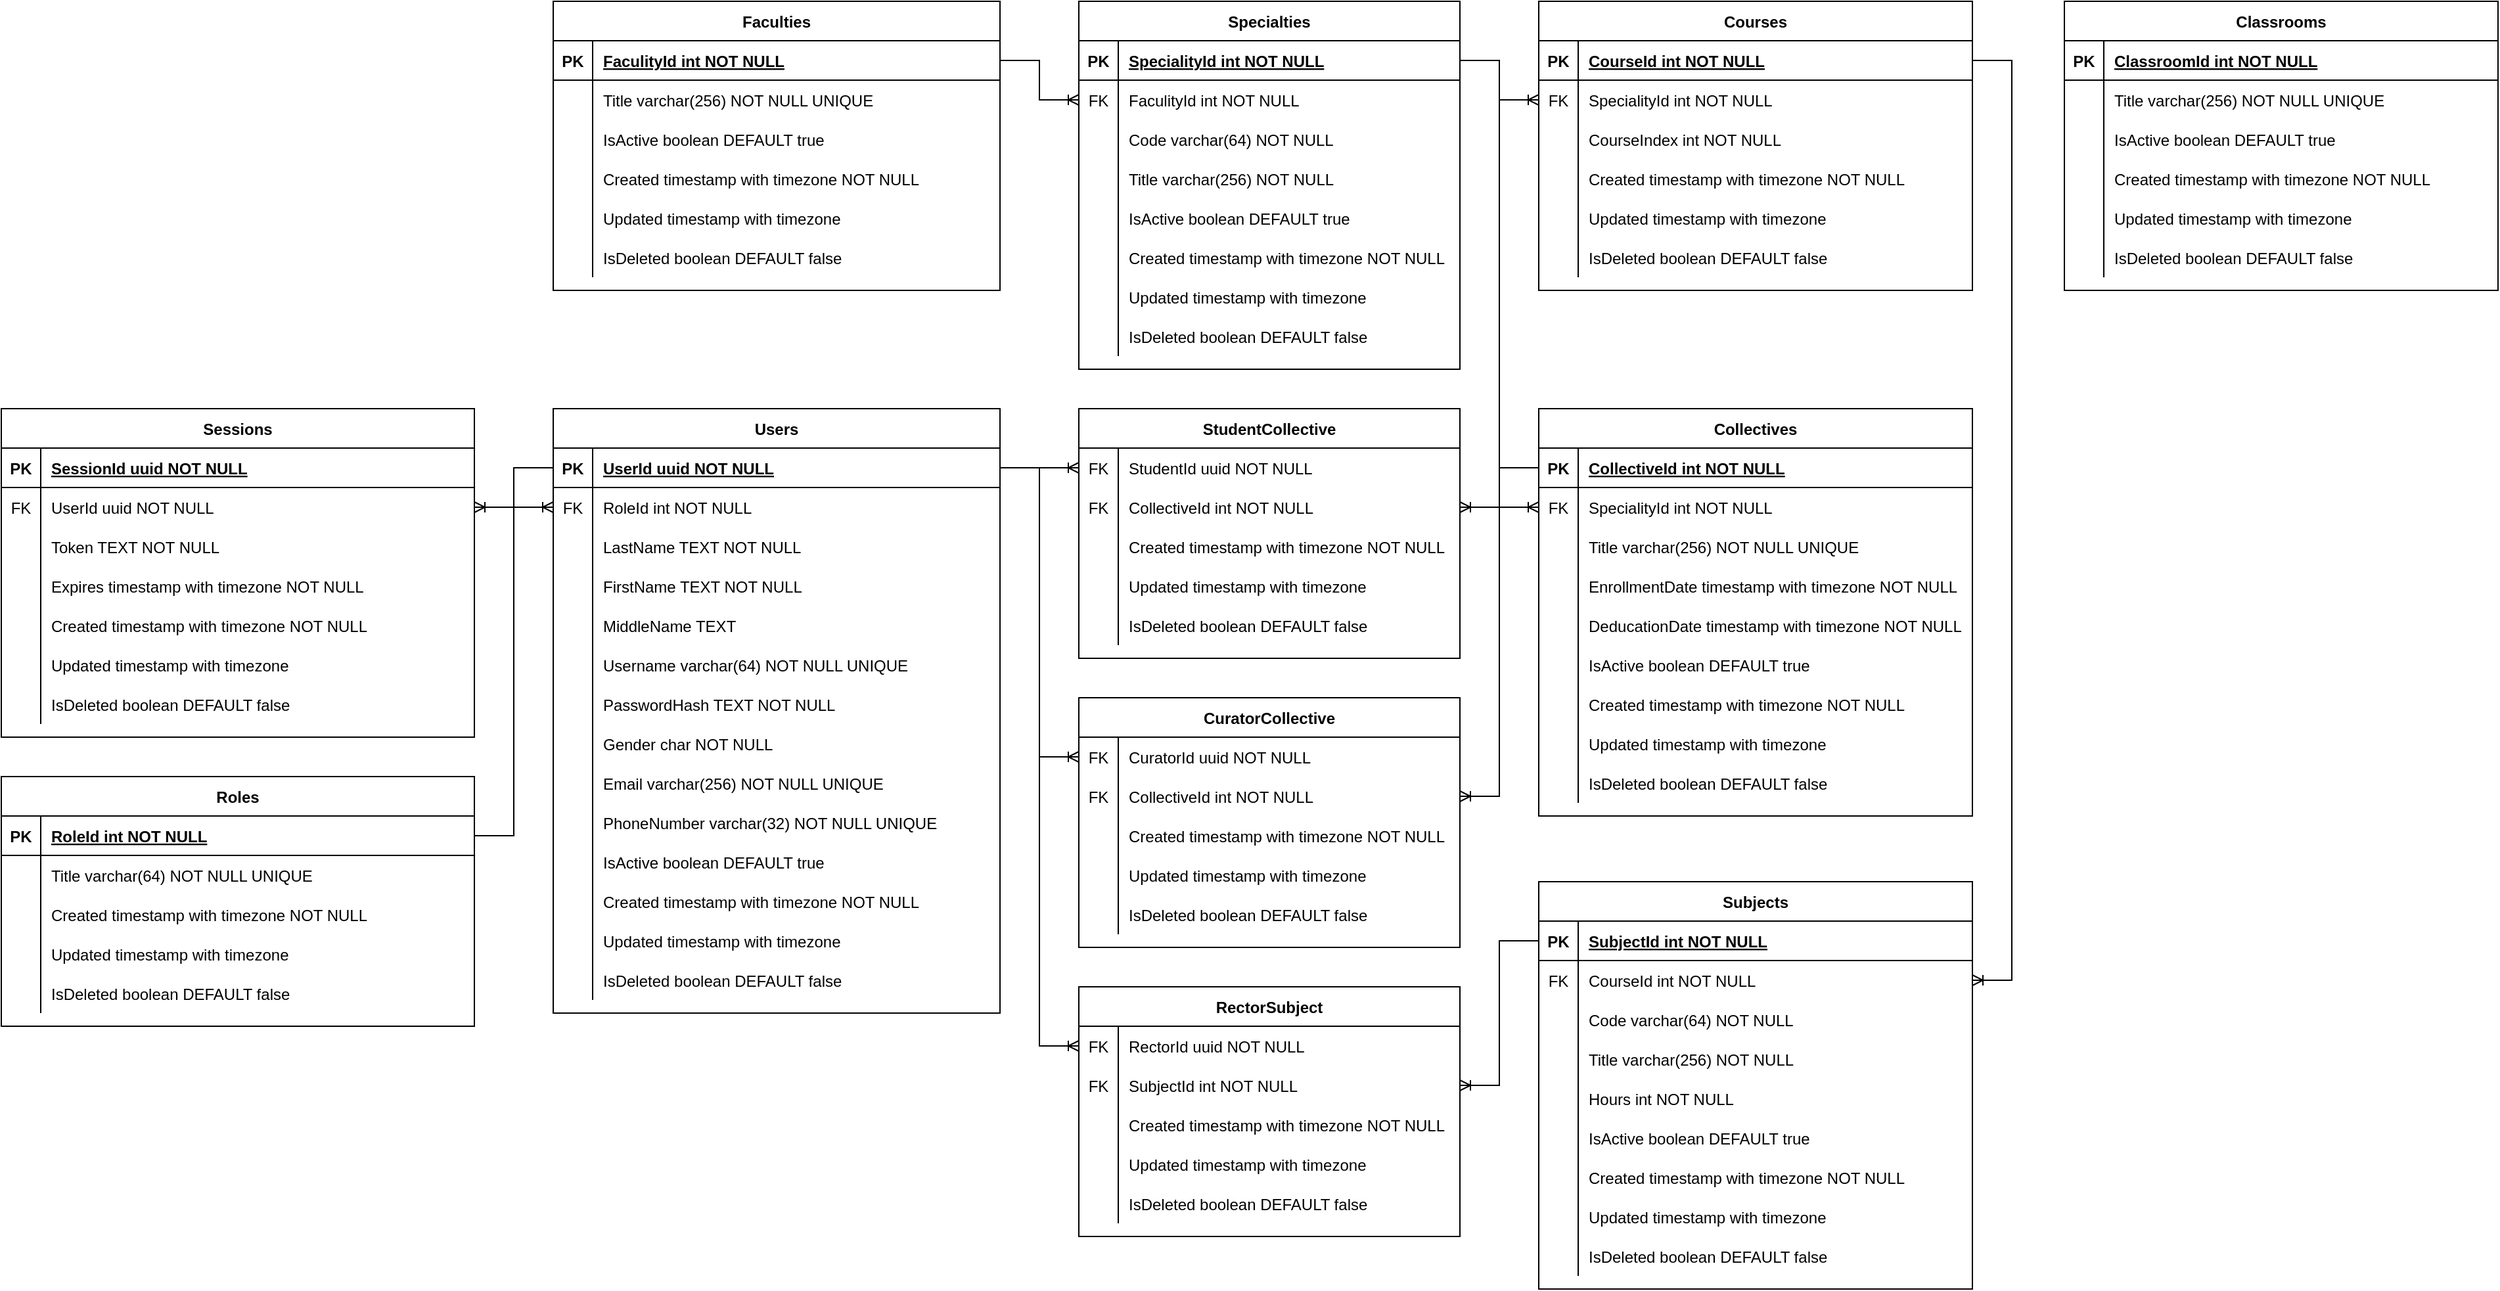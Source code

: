 <mxfile version="24.2.5" type="device">
  <diagram id="R2lEEEUBdFMjLlhIrx00" name="Page-1">
    <mxGraphModel dx="1433" dy="345" grid="1" gridSize="10" guides="1" tooltips="1" connect="1" arrows="1" fold="1" page="1" pageScale="1" pageWidth="850" pageHeight="1100" math="0" shadow="0" extFonts="Permanent Marker^https://fonts.googleapis.com/css?family=Permanent+Marker">
      <root>
        <mxCell id="0" />
        <mxCell id="1" parent="0" />
        <mxCell id="U9pZFsgFS8p67m3mG7Ss-74" value="" style="edgeStyle=entityRelationEdgeStyle;fontSize=12;html=1;endArrow=ERoneToMany;rounded=0;exitDx=0;exitDy=0;entryDx=0;entryDy=0;exitX=1;exitY=0.5;" parent="1" source="C-vyLk0tnHw3VtMMgP7b-3" target="U9pZFsgFS8p67m3mG7Ss-15" edge="1">
          <mxGeometry width="100" height="100" relative="1" as="geometry">
            <mxPoint x="120" y="530" as="sourcePoint" />
            <mxPoint x="80" y="220" as="targetPoint" />
            <Array as="points">
              <mxPoint x="-320" y="350" />
              <mxPoint x="-180" y="410" />
              <mxPoint x="540" y="240" />
            </Array>
          </mxGeometry>
        </mxCell>
        <mxCell id="C-vyLk0tnHw3VtMMgP7b-2" value="Specialties" style="shape=table;startSize=30;container=1;collapsible=1;childLayout=tableLayout;fixedRows=1;rowLines=0;fontStyle=1;align=center;resizeLast=1;" parent="1" vertex="1">
          <mxGeometry x="160" y="120" width="290" height="280" as="geometry" />
        </mxCell>
        <mxCell id="C-vyLk0tnHw3VtMMgP7b-3" value="" style="shape=partialRectangle;collapsible=0;dropTarget=0;pointerEvents=0;fillColor=none;points=[[0,0.5],[1,0.5]];portConstraint=eastwest;top=0;left=0;right=0;bottom=1;" parent="C-vyLk0tnHw3VtMMgP7b-2" vertex="1">
          <mxGeometry y="30" width="290" height="30" as="geometry" />
        </mxCell>
        <mxCell id="C-vyLk0tnHw3VtMMgP7b-4" value="PK" style="shape=partialRectangle;overflow=hidden;connectable=0;fillColor=none;top=0;left=0;bottom=0;right=0;fontStyle=1;" parent="C-vyLk0tnHw3VtMMgP7b-3" vertex="1">
          <mxGeometry width="30" height="30" as="geometry">
            <mxRectangle width="30" height="30" as="alternateBounds" />
          </mxGeometry>
        </mxCell>
        <mxCell id="C-vyLk0tnHw3VtMMgP7b-5" value="SpecialityId int NOT NULL" style="shape=partialRectangle;overflow=hidden;connectable=0;fillColor=none;top=0;left=0;bottom=0;right=0;align=left;spacingLeft=6;fontStyle=5;" parent="C-vyLk0tnHw3VtMMgP7b-3" vertex="1">
          <mxGeometry x="30" width="260" height="30" as="geometry">
            <mxRectangle width="260" height="30" as="alternateBounds" />
          </mxGeometry>
        </mxCell>
        <mxCell id="C-vyLk0tnHw3VtMMgP7b-6" value="" style="shape=partialRectangle;collapsible=0;dropTarget=0;pointerEvents=0;fillColor=none;points=[[0,0.5],[1,0.5]];portConstraint=eastwest;top=0;left=0;right=0;bottom=0;" parent="C-vyLk0tnHw3VtMMgP7b-2" vertex="1">
          <mxGeometry y="60" width="290" height="30" as="geometry" />
        </mxCell>
        <mxCell id="C-vyLk0tnHw3VtMMgP7b-7" value="FK" style="shape=partialRectangle;overflow=hidden;connectable=0;fillColor=none;top=0;left=0;bottom=0;right=0;" parent="C-vyLk0tnHw3VtMMgP7b-6" vertex="1">
          <mxGeometry width="30" height="30" as="geometry">
            <mxRectangle width="30" height="30" as="alternateBounds" />
          </mxGeometry>
        </mxCell>
        <mxCell id="C-vyLk0tnHw3VtMMgP7b-8" value="FaculityId int NOT NULL" style="shape=partialRectangle;overflow=hidden;connectable=0;fillColor=none;top=0;left=0;bottom=0;right=0;align=left;spacingLeft=6;" parent="C-vyLk0tnHw3VtMMgP7b-6" vertex="1">
          <mxGeometry x="30" width="260" height="30" as="geometry">
            <mxRectangle width="260" height="30" as="alternateBounds" />
          </mxGeometry>
        </mxCell>
        <mxCell id="C-vyLk0tnHw3VtMMgP7b-9" value="" style="shape=partialRectangle;collapsible=0;dropTarget=0;pointerEvents=0;fillColor=none;points=[[0,0.5],[1,0.5]];portConstraint=eastwest;top=0;left=0;right=0;bottom=0;" parent="C-vyLk0tnHw3VtMMgP7b-2" vertex="1">
          <mxGeometry y="90" width="290" height="30" as="geometry" />
        </mxCell>
        <mxCell id="C-vyLk0tnHw3VtMMgP7b-10" value="" style="shape=partialRectangle;overflow=hidden;connectable=0;fillColor=none;top=0;left=0;bottom=0;right=0;" parent="C-vyLk0tnHw3VtMMgP7b-9" vertex="1">
          <mxGeometry width="30" height="30" as="geometry">
            <mxRectangle width="30" height="30" as="alternateBounds" />
          </mxGeometry>
        </mxCell>
        <mxCell id="C-vyLk0tnHw3VtMMgP7b-11" value="Code varchar(64) NOT NULL" style="shape=partialRectangle;overflow=hidden;connectable=0;fillColor=none;top=0;left=0;bottom=0;right=0;align=left;spacingLeft=6;" parent="C-vyLk0tnHw3VtMMgP7b-9" vertex="1">
          <mxGeometry x="30" width="260" height="30" as="geometry">
            <mxRectangle width="260" height="30" as="alternateBounds" />
          </mxGeometry>
        </mxCell>
        <mxCell id="U9pZFsgFS8p67m3mG7Ss-34" style="shape=partialRectangle;collapsible=0;dropTarget=0;pointerEvents=0;fillColor=none;points=[[0,0.5],[1,0.5]];portConstraint=eastwest;top=0;left=0;right=0;bottom=0;" parent="C-vyLk0tnHw3VtMMgP7b-2" vertex="1">
          <mxGeometry y="120" width="290" height="30" as="geometry" />
        </mxCell>
        <mxCell id="U9pZFsgFS8p67m3mG7Ss-35" style="shape=partialRectangle;overflow=hidden;connectable=0;fillColor=none;top=0;left=0;bottom=0;right=0;" parent="U9pZFsgFS8p67m3mG7Ss-34" vertex="1">
          <mxGeometry width="30" height="30" as="geometry">
            <mxRectangle width="30" height="30" as="alternateBounds" />
          </mxGeometry>
        </mxCell>
        <mxCell id="U9pZFsgFS8p67m3mG7Ss-36" value="Title varchar(256) NOT NULL" style="shape=partialRectangle;overflow=hidden;connectable=0;fillColor=none;top=0;left=0;bottom=0;right=0;align=left;spacingLeft=6;" parent="U9pZFsgFS8p67m3mG7Ss-34" vertex="1">
          <mxGeometry x="30" width="260" height="30" as="geometry">
            <mxRectangle width="260" height="30" as="alternateBounds" />
          </mxGeometry>
        </mxCell>
        <mxCell id="pnIZ-lPUXpTcjm0d5U8z-4" style="shape=partialRectangle;collapsible=0;dropTarget=0;pointerEvents=0;fillColor=none;points=[[0,0.5],[1,0.5]];portConstraint=eastwest;top=0;left=0;right=0;bottom=0;" parent="C-vyLk0tnHw3VtMMgP7b-2" vertex="1">
          <mxGeometry y="150" width="290" height="30" as="geometry" />
        </mxCell>
        <mxCell id="pnIZ-lPUXpTcjm0d5U8z-5" style="shape=partialRectangle;overflow=hidden;connectable=0;fillColor=none;top=0;left=0;bottom=0;right=0;" parent="pnIZ-lPUXpTcjm0d5U8z-4" vertex="1">
          <mxGeometry width="30" height="30" as="geometry">
            <mxRectangle width="30" height="30" as="alternateBounds" />
          </mxGeometry>
        </mxCell>
        <mxCell id="pnIZ-lPUXpTcjm0d5U8z-6" value="IsActive boolean DEFAULT true" style="shape=partialRectangle;overflow=hidden;connectable=0;fillColor=none;top=0;left=0;bottom=0;right=0;align=left;spacingLeft=6;" parent="pnIZ-lPUXpTcjm0d5U8z-4" vertex="1">
          <mxGeometry x="30" width="260" height="30" as="geometry">
            <mxRectangle width="260" height="30" as="alternateBounds" />
          </mxGeometry>
        </mxCell>
        <mxCell id="U9pZFsgFS8p67m3mG7Ss-37" style="shape=partialRectangle;collapsible=0;dropTarget=0;pointerEvents=0;fillColor=none;points=[[0,0.5],[1,0.5]];portConstraint=eastwest;top=0;left=0;right=0;bottom=0;" parent="C-vyLk0tnHw3VtMMgP7b-2" vertex="1">
          <mxGeometry y="180" width="290" height="30" as="geometry" />
        </mxCell>
        <mxCell id="U9pZFsgFS8p67m3mG7Ss-38" style="shape=partialRectangle;overflow=hidden;connectable=0;fillColor=none;top=0;left=0;bottom=0;right=0;" parent="U9pZFsgFS8p67m3mG7Ss-37" vertex="1">
          <mxGeometry width="30" height="30" as="geometry">
            <mxRectangle width="30" height="30" as="alternateBounds" />
          </mxGeometry>
        </mxCell>
        <mxCell id="U9pZFsgFS8p67m3mG7Ss-39" value="Created timestamp with timezone NOT NULL" style="shape=partialRectangle;overflow=hidden;connectable=0;fillColor=none;top=0;left=0;bottom=0;right=0;align=left;spacingLeft=6;" parent="U9pZFsgFS8p67m3mG7Ss-37" vertex="1">
          <mxGeometry x="30" width="260" height="30" as="geometry">
            <mxRectangle width="260" height="30" as="alternateBounds" />
          </mxGeometry>
        </mxCell>
        <mxCell id="U9pZFsgFS8p67m3mG7Ss-40" style="shape=partialRectangle;collapsible=0;dropTarget=0;pointerEvents=0;fillColor=none;points=[[0,0.5],[1,0.5]];portConstraint=eastwest;top=0;left=0;right=0;bottom=0;" parent="C-vyLk0tnHw3VtMMgP7b-2" vertex="1">
          <mxGeometry y="210" width="290" height="30" as="geometry" />
        </mxCell>
        <mxCell id="U9pZFsgFS8p67m3mG7Ss-41" style="shape=partialRectangle;overflow=hidden;connectable=0;fillColor=none;top=0;left=0;bottom=0;right=0;" parent="U9pZFsgFS8p67m3mG7Ss-40" vertex="1">
          <mxGeometry width="30" height="30" as="geometry">
            <mxRectangle width="30" height="30" as="alternateBounds" />
          </mxGeometry>
        </mxCell>
        <mxCell id="U9pZFsgFS8p67m3mG7Ss-42" value="Updated timestamp with timezone" style="shape=partialRectangle;overflow=hidden;connectable=0;fillColor=none;top=0;left=0;bottom=0;right=0;align=left;spacingLeft=6;" parent="U9pZFsgFS8p67m3mG7Ss-40" vertex="1">
          <mxGeometry x="30" width="260" height="30" as="geometry">
            <mxRectangle width="260" height="30" as="alternateBounds" />
          </mxGeometry>
        </mxCell>
        <mxCell id="U9pZFsgFS8p67m3mG7Ss-43" style="shape=partialRectangle;collapsible=0;dropTarget=0;pointerEvents=0;fillColor=none;points=[[0,0.5],[1,0.5]];portConstraint=eastwest;top=0;left=0;right=0;bottom=0;" parent="C-vyLk0tnHw3VtMMgP7b-2" vertex="1">
          <mxGeometry y="240" width="290" height="30" as="geometry" />
        </mxCell>
        <mxCell id="U9pZFsgFS8p67m3mG7Ss-44" style="shape=partialRectangle;overflow=hidden;connectable=0;fillColor=none;top=0;left=0;bottom=0;right=0;" parent="U9pZFsgFS8p67m3mG7Ss-43" vertex="1">
          <mxGeometry width="30" height="30" as="geometry">
            <mxRectangle width="30" height="30" as="alternateBounds" />
          </mxGeometry>
        </mxCell>
        <mxCell id="U9pZFsgFS8p67m3mG7Ss-45" value="IsDeleted boolean DEFAULT false" style="shape=partialRectangle;overflow=hidden;connectable=0;fillColor=none;top=0;left=0;bottom=0;right=0;align=left;spacingLeft=6;" parent="U9pZFsgFS8p67m3mG7Ss-43" vertex="1">
          <mxGeometry x="30" width="260" height="30" as="geometry">
            <mxRectangle width="260" height="30" as="alternateBounds" />
          </mxGeometry>
        </mxCell>
        <mxCell id="C-vyLk0tnHw3VtMMgP7b-13" value="Courses" style="shape=table;startSize=30;container=1;collapsible=1;childLayout=tableLayout;fixedRows=1;rowLines=0;fontStyle=1;align=center;resizeLast=1;" parent="1" vertex="1">
          <mxGeometry x="510" y="120" width="330" height="220" as="geometry" />
        </mxCell>
        <mxCell id="C-vyLk0tnHw3VtMMgP7b-14" value="" style="shape=partialRectangle;collapsible=0;dropTarget=0;pointerEvents=0;fillColor=none;points=[[0,0.5],[1,0.5]];portConstraint=eastwest;top=0;left=0;right=0;bottom=1;" parent="C-vyLk0tnHw3VtMMgP7b-13" vertex="1">
          <mxGeometry y="30" width="330" height="30" as="geometry" />
        </mxCell>
        <mxCell id="C-vyLk0tnHw3VtMMgP7b-15" value="PK" style="shape=partialRectangle;overflow=hidden;connectable=0;fillColor=none;top=0;left=0;bottom=0;right=0;fontStyle=1;" parent="C-vyLk0tnHw3VtMMgP7b-14" vertex="1">
          <mxGeometry width="30" height="30" as="geometry">
            <mxRectangle width="30" height="30" as="alternateBounds" />
          </mxGeometry>
        </mxCell>
        <mxCell id="C-vyLk0tnHw3VtMMgP7b-16" value="CourseId int NOT NULL" style="shape=partialRectangle;overflow=hidden;connectable=0;fillColor=none;top=0;left=0;bottom=0;right=0;align=left;spacingLeft=6;fontStyle=5;" parent="C-vyLk0tnHw3VtMMgP7b-14" vertex="1">
          <mxGeometry x="30" width="300" height="30" as="geometry">
            <mxRectangle width="300" height="30" as="alternateBounds" />
          </mxGeometry>
        </mxCell>
        <mxCell id="C-vyLk0tnHw3VtMMgP7b-17" value="" style="shape=partialRectangle;collapsible=0;dropTarget=0;pointerEvents=0;fillColor=none;points=[[0,0.5],[1,0.5]];portConstraint=eastwest;top=0;left=0;right=0;bottom=0;" parent="C-vyLk0tnHw3VtMMgP7b-13" vertex="1">
          <mxGeometry y="60" width="330" height="30" as="geometry" />
        </mxCell>
        <mxCell id="C-vyLk0tnHw3VtMMgP7b-18" value="FK" style="shape=partialRectangle;overflow=hidden;connectable=0;fillColor=none;top=0;left=0;bottom=0;right=0;" parent="C-vyLk0tnHw3VtMMgP7b-17" vertex="1">
          <mxGeometry width="30" height="30" as="geometry">
            <mxRectangle width="30" height="30" as="alternateBounds" />
          </mxGeometry>
        </mxCell>
        <mxCell id="C-vyLk0tnHw3VtMMgP7b-19" value="SpecialityId int NOT NULL" style="shape=partialRectangle;overflow=hidden;connectable=0;fillColor=none;top=0;left=0;bottom=0;right=0;align=left;spacingLeft=6;" parent="C-vyLk0tnHw3VtMMgP7b-17" vertex="1">
          <mxGeometry x="30" width="300" height="30" as="geometry">
            <mxRectangle width="300" height="30" as="alternateBounds" />
          </mxGeometry>
        </mxCell>
        <mxCell id="C-vyLk0tnHw3VtMMgP7b-20" value="" style="shape=partialRectangle;collapsible=0;dropTarget=0;pointerEvents=0;fillColor=none;points=[[0,0.5],[1,0.5]];portConstraint=eastwest;top=0;left=0;right=0;bottom=0;" parent="C-vyLk0tnHw3VtMMgP7b-13" vertex="1">
          <mxGeometry y="90" width="330" height="30" as="geometry" />
        </mxCell>
        <mxCell id="C-vyLk0tnHw3VtMMgP7b-21" value="" style="shape=partialRectangle;overflow=hidden;connectable=0;fillColor=none;top=0;left=0;bottom=0;right=0;" parent="C-vyLk0tnHw3VtMMgP7b-20" vertex="1">
          <mxGeometry width="30" height="30" as="geometry">
            <mxRectangle width="30" height="30" as="alternateBounds" />
          </mxGeometry>
        </mxCell>
        <mxCell id="C-vyLk0tnHw3VtMMgP7b-22" value="CourseIndex int NOT NULL" style="shape=partialRectangle;overflow=hidden;connectable=0;fillColor=none;top=0;left=0;bottom=0;right=0;align=left;spacingLeft=6;" parent="C-vyLk0tnHw3VtMMgP7b-20" vertex="1">
          <mxGeometry x="30" width="300" height="30" as="geometry">
            <mxRectangle width="300" height="30" as="alternateBounds" />
          </mxGeometry>
        </mxCell>
        <mxCell id="U9pZFsgFS8p67m3mG7Ss-46" style="shape=partialRectangle;collapsible=0;dropTarget=0;pointerEvents=0;fillColor=none;points=[[0,0.5],[1,0.5]];portConstraint=eastwest;top=0;left=0;right=0;bottom=0;" parent="C-vyLk0tnHw3VtMMgP7b-13" vertex="1">
          <mxGeometry y="120" width="330" height="30" as="geometry" />
        </mxCell>
        <mxCell id="U9pZFsgFS8p67m3mG7Ss-47" style="shape=partialRectangle;overflow=hidden;connectable=0;fillColor=none;top=0;left=0;bottom=0;right=0;" parent="U9pZFsgFS8p67m3mG7Ss-46" vertex="1">
          <mxGeometry width="30" height="30" as="geometry">
            <mxRectangle width="30" height="30" as="alternateBounds" />
          </mxGeometry>
        </mxCell>
        <mxCell id="U9pZFsgFS8p67m3mG7Ss-48" value="Created timestamp with timezone NOT NULL" style="shape=partialRectangle;overflow=hidden;connectable=0;fillColor=none;top=0;left=0;bottom=0;right=0;align=left;spacingLeft=6;" parent="U9pZFsgFS8p67m3mG7Ss-46" vertex="1">
          <mxGeometry x="30" width="300" height="30" as="geometry">
            <mxRectangle width="300" height="30" as="alternateBounds" />
          </mxGeometry>
        </mxCell>
        <mxCell id="U9pZFsgFS8p67m3mG7Ss-49" style="shape=partialRectangle;collapsible=0;dropTarget=0;pointerEvents=0;fillColor=none;points=[[0,0.5],[1,0.5]];portConstraint=eastwest;top=0;left=0;right=0;bottom=0;" parent="C-vyLk0tnHw3VtMMgP7b-13" vertex="1">
          <mxGeometry y="150" width="330" height="30" as="geometry" />
        </mxCell>
        <mxCell id="U9pZFsgFS8p67m3mG7Ss-50" style="shape=partialRectangle;overflow=hidden;connectable=0;fillColor=none;top=0;left=0;bottom=0;right=0;" parent="U9pZFsgFS8p67m3mG7Ss-49" vertex="1">
          <mxGeometry width="30" height="30" as="geometry">
            <mxRectangle width="30" height="30" as="alternateBounds" />
          </mxGeometry>
        </mxCell>
        <mxCell id="U9pZFsgFS8p67m3mG7Ss-51" value="Updated timestamp with timezone" style="shape=partialRectangle;overflow=hidden;connectable=0;fillColor=none;top=0;left=0;bottom=0;right=0;align=left;spacingLeft=6;" parent="U9pZFsgFS8p67m3mG7Ss-49" vertex="1">
          <mxGeometry x="30" width="300" height="30" as="geometry">
            <mxRectangle width="300" height="30" as="alternateBounds" />
          </mxGeometry>
        </mxCell>
        <mxCell id="U9pZFsgFS8p67m3mG7Ss-52" style="shape=partialRectangle;collapsible=0;dropTarget=0;pointerEvents=0;fillColor=none;points=[[0,0.5],[1,0.5]];portConstraint=eastwest;top=0;left=0;right=0;bottom=0;" parent="C-vyLk0tnHw3VtMMgP7b-13" vertex="1">
          <mxGeometry y="180" width="330" height="30" as="geometry" />
        </mxCell>
        <mxCell id="U9pZFsgFS8p67m3mG7Ss-53" style="shape=partialRectangle;overflow=hidden;connectable=0;fillColor=none;top=0;left=0;bottom=0;right=0;" parent="U9pZFsgFS8p67m3mG7Ss-52" vertex="1">
          <mxGeometry width="30" height="30" as="geometry">
            <mxRectangle width="30" height="30" as="alternateBounds" />
          </mxGeometry>
        </mxCell>
        <mxCell id="U9pZFsgFS8p67m3mG7Ss-54" value="IsDeleted boolean DEFAULT false" style="shape=partialRectangle;overflow=hidden;connectable=0;fillColor=none;top=0;left=0;bottom=0;right=0;align=left;spacingLeft=6;" parent="U9pZFsgFS8p67m3mG7Ss-52" vertex="1">
          <mxGeometry x="30" width="300" height="30" as="geometry">
            <mxRectangle width="300" height="30" as="alternateBounds" />
          </mxGeometry>
        </mxCell>
        <mxCell id="C-vyLk0tnHw3VtMMgP7b-23" value="Faculties" style="shape=table;startSize=30;container=1;collapsible=1;childLayout=tableLayout;fixedRows=1;rowLines=0;fontStyle=1;align=center;resizeLast=1;" parent="1" vertex="1">
          <mxGeometry x="-240" y="120" width="340" height="220" as="geometry" />
        </mxCell>
        <mxCell id="C-vyLk0tnHw3VtMMgP7b-24" value="" style="shape=partialRectangle;collapsible=0;dropTarget=0;pointerEvents=0;fillColor=none;points=[[0,0.5],[1,0.5]];portConstraint=eastwest;top=0;left=0;right=0;bottom=1;" parent="C-vyLk0tnHw3VtMMgP7b-23" vertex="1">
          <mxGeometry y="30" width="340" height="30" as="geometry" />
        </mxCell>
        <mxCell id="C-vyLk0tnHw3VtMMgP7b-25" value="PK" style="shape=partialRectangle;overflow=hidden;connectable=0;fillColor=none;top=0;left=0;bottom=0;right=0;fontStyle=1;" parent="C-vyLk0tnHw3VtMMgP7b-24" vertex="1">
          <mxGeometry width="30" height="30" as="geometry">
            <mxRectangle width="30" height="30" as="alternateBounds" />
          </mxGeometry>
        </mxCell>
        <mxCell id="C-vyLk0tnHw3VtMMgP7b-26" value="FaculityId int NOT NULL" style="shape=partialRectangle;overflow=hidden;connectable=0;fillColor=none;top=0;left=0;bottom=0;right=0;align=left;spacingLeft=6;fontStyle=5;" parent="C-vyLk0tnHw3VtMMgP7b-24" vertex="1">
          <mxGeometry x="30" width="310" height="30" as="geometry">
            <mxRectangle width="310" height="30" as="alternateBounds" />
          </mxGeometry>
        </mxCell>
        <mxCell id="C-vyLk0tnHw3VtMMgP7b-27" value="" style="shape=partialRectangle;collapsible=0;dropTarget=0;pointerEvents=0;fillColor=none;points=[[0,0.5],[1,0.5]];portConstraint=eastwest;top=0;left=0;right=0;bottom=0;" parent="C-vyLk0tnHw3VtMMgP7b-23" vertex="1">
          <mxGeometry y="60" width="340" height="30" as="geometry" />
        </mxCell>
        <mxCell id="C-vyLk0tnHw3VtMMgP7b-28" value="" style="shape=partialRectangle;overflow=hidden;connectable=0;fillColor=none;top=0;left=0;bottom=0;right=0;" parent="C-vyLk0tnHw3VtMMgP7b-27" vertex="1">
          <mxGeometry width="30" height="30" as="geometry">
            <mxRectangle width="30" height="30" as="alternateBounds" />
          </mxGeometry>
        </mxCell>
        <mxCell id="C-vyLk0tnHw3VtMMgP7b-29" value="Title varchar(256) NOT NULL UNIQUE" style="shape=partialRectangle;overflow=hidden;connectable=0;fillColor=none;top=0;left=0;bottom=0;right=0;align=left;spacingLeft=6;" parent="C-vyLk0tnHw3VtMMgP7b-27" vertex="1">
          <mxGeometry x="30" width="310" height="30" as="geometry">
            <mxRectangle width="310" height="30" as="alternateBounds" />
          </mxGeometry>
        </mxCell>
        <mxCell id="pnIZ-lPUXpTcjm0d5U8z-1" style="shape=partialRectangle;collapsible=0;dropTarget=0;pointerEvents=0;fillColor=none;points=[[0,0.5],[1,0.5]];portConstraint=eastwest;top=0;left=0;right=0;bottom=0;" parent="C-vyLk0tnHw3VtMMgP7b-23" vertex="1">
          <mxGeometry y="90" width="340" height="30" as="geometry" />
        </mxCell>
        <mxCell id="pnIZ-lPUXpTcjm0d5U8z-2" style="shape=partialRectangle;overflow=hidden;connectable=0;fillColor=none;top=0;left=0;bottom=0;right=0;" parent="pnIZ-lPUXpTcjm0d5U8z-1" vertex="1">
          <mxGeometry width="30" height="30" as="geometry">
            <mxRectangle width="30" height="30" as="alternateBounds" />
          </mxGeometry>
        </mxCell>
        <mxCell id="pnIZ-lPUXpTcjm0d5U8z-3" value="IsActive boolean DEFAULT true" style="shape=partialRectangle;overflow=hidden;connectable=0;fillColor=none;top=0;left=0;bottom=0;right=0;align=left;spacingLeft=6;" parent="pnIZ-lPUXpTcjm0d5U8z-1" vertex="1">
          <mxGeometry x="30" width="310" height="30" as="geometry">
            <mxRectangle width="310" height="30" as="alternateBounds" />
          </mxGeometry>
        </mxCell>
        <mxCell id="U9pZFsgFS8p67m3mG7Ss-21" style="shape=partialRectangle;collapsible=0;dropTarget=0;pointerEvents=0;fillColor=none;points=[[0,0.5],[1,0.5]];portConstraint=eastwest;top=0;left=0;right=0;bottom=0;" parent="C-vyLk0tnHw3VtMMgP7b-23" vertex="1">
          <mxGeometry y="120" width="340" height="30" as="geometry" />
        </mxCell>
        <mxCell id="U9pZFsgFS8p67m3mG7Ss-22" style="shape=partialRectangle;overflow=hidden;connectable=0;fillColor=none;top=0;left=0;bottom=0;right=0;" parent="U9pZFsgFS8p67m3mG7Ss-21" vertex="1">
          <mxGeometry width="30" height="30" as="geometry">
            <mxRectangle width="30" height="30" as="alternateBounds" />
          </mxGeometry>
        </mxCell>
        <mxCell id="U9pZFsgFS8p67m3mG7Ss-23" value="Created timestamp with timezone NOT NULL" style="shape=partialRectangle;overflow=hidden;connectable=0;fillColor=none;top=0;left=0;bottom=0;right=0;align=left;spacingLeft=6;" parent="U9pZFsgFS8p67m3mG7Ss-21" vertex="1">
          <mxGeometry x="30" width="310" height="30" as="geometry">
            <mxRectangle width="310" height="30" as="alternateBounds" />
          </mxGeometry>
        </mxCell>
        <mxCell id="U9pZFsgFS8p67m3mG7Ss-24" style="shape=partialRectangle;collapsible=0;dropTarget=0;pointerEvents=0;fillColor=none;points=[[0,0.5],[1,0.5]];portConstraint=eastwest;top=0;left=0;right=0;bottom=0;" parent="C-vyLk0tnHw3VtMMgP7b-23" vertex="1">
          <mxGeometry y="150" width="340" height="30" as="geometry" />
        </mxCell>
        <mxCell id="U9pZFsgFS8p67m3mG7Ss-25" style="shape=partialRectangle;overflow=hidden;connectable=0;fillColor=none;top=0;left=0;bottom=0;right=0;" parent="U9pZFsgFS8p67m3mG7Ss-24" vertex="1">
          <mxGeometry width="30" height="30" as="geometry">
            <mxRectangle width="30" height="30" as="alternateBounds" />
          </mxGeometry>
        </mxCell>
        <mxCell id="U9pZFsgFS8p67m3mG7Ss-26" value="Updated timestamp with timezone" style="shape=partialRectangle;overflow=hidden;connectable=0;fillColor=none;top=0;left=0;bottom=0;right=0;align=left;spacingLeft=6;" parent="U9pZFsgFS8p67m3mG7Ss-24" vertex="1">
          <mxGeometry x="30" width="310" height="30" as="geometry">
            <mxRectangle width="310" height="30" as="alternateBounds" />
          </mxGeometry>
        </mxCell>
        <mxCell id="U9pZFsgFS8p67m3mG7Ss-27" style="shape=partialRectangle;collapsible=0;dropTarget=0;pointerEvents=0;fillColor=none;points=[[0,0.5],[1,0.5]];portConstraint=eastwest;top=0;left=0;right=0;bottom=0;" parent="C-vyLk0tnHw3VtMMgP7b-23" vertex="1">
          <mxGeometry y="180" width="340" height="30" as="geometry" />
        </mxCell>
        <mxCell id="U9pZFsgFS8p67m3mG7Ss-28" style="shape=partialRectangle;overflow=hidden;connectable=0;fillColor=none;top=0;left=0;bottom=0;right=0;" parent="U9pZFsgFS8p67m3mG7Ss-27" vertex="1">
          <mxGeometry width="30" height="30" as="geometry">
            <mxRectangle width="30" height="30" as="alternateBounds" />
          </mxGeometry>
        </mxCell>
        <mxCell id="U9pZFsgFS8p67m3mG7Ss-29" value="IsDeleted boolean DEFAULT false" style="shape=partialRectangle;overflow=hidden;connectable=0;fillColor=none;top=0;left=0;bottom=0;right=0;align=left;spacingLeft=6;" parent="U9pZFsgFS8p67m3mG7Ss-27" vertex="1">
          <mxGeometry x="30" width="310" height="30" as="geometry">
            <mxRectangle width="310" height="30" as="alternateBounds" />
          </mxGeometry>
        </mxCell>
        <mxCell id="U9pZFsgFS8p67m3mG7Ss-1" value="Subjects" style="shape=table;startSize=30;container=1;collapsible=1;childLayout=tableLayout;fixedRows=1;rowLines=0;fontStyle=1;align=center;resizeLast=1;" parent="1" vertex="1">
          <mxGeometry x="510" y="790" width="330" height="310" as="geometry" />
        </mxCell>
        <mxCell id="U9pZFsgFS8p67m3mG7Ss-2" value="" style="shape=partialRectangle;collapsible=0;dropTarget=0;pointerEvents=0;fillColor=none;points=[[0,0.5],[1,0.5]];portConstraint=eastwest;top=0;left=0;right=0;bottom=1;" parent="U9pZFsgFS8p67m3mG7Ss-1" vertex="1">
          <mxGeometry y="30" width="330" height="30" as="geometry" />
        </mxCell>
        <mxCell id="U9pZFsgFS8p67m3mG7Ss-3" value="PK" style="shape=partialRectangle;overflow=hidden;connectable=0;fillColor=none;top=0;left=0;bottom=0;right=0;fontStyle=1;" parent="U9pZFsgFS8p67m3mG7Ss-2" vertex="1">
          <mxGeometry width="30" height="30" as="geometry">
            <mxRectangle width="30" height="30" as="alternateBounds" />
          </mxGeometry>
        </mxCell>
        <mxCell id="U9pZFsgFS8p67m3mG7Ss-4" value="SubjectId int NOT NULL" style="shape=partialRectangle;overflow=hidden;connectable=0;fillColor=none;top=0;left=0;bottom=0;right=0;align=left;spacingLeft=6;fontStyle=5;" parent="U9pZFsgFS8p67m3mG7Ss-2" vertex="1">
          <mxGeometry x="30" width="300" height="30" as="geometry">
            <mxRectangle width="300" height="30" as="alternateBounds" />
          </mxGeometry>
        </mxCell>
        <mxCell id="U9pZFsgFS8p67m3mG7Ss-5" value="" style="shape=partialRectangle;collapsible=0;dropTarget=0;pointerEvents=0;fillColor=none;points=[[0,0.5],[1,0.5]];portConstraint=eastwest;top=0;left=0;right=0;bottom=0;" parent="U9pZFsgFS8p67m3mG7Ss-1" vertex="1">
          <mxGeometry y="60" width="330" height="30" as="geometry" />
        </mxCell>
        <mxCell id="U9pZFsgFS8p67m3mG7Ss-6" value="FK" style="shape=partialRectangle;overflow=hidden;connectable=0;fillColor=none;top=0;left=0;bottom=0;right=0;" parent="U9pZFsgFS8p67m3mG7Ss-5" vertex="1">
          <mxGeometry width="30" height="30" as="geometry">
            <mxRectangle width="30" height="30" as="alternateBounds" />
          </mxGeometry>
        </mxCell>
        <mxCell id="U9pZFsgFS8p67m3mG7Ss-7" value="CourseId int NOT NULL" style="shape=partialRectangle;overflow=hidden;connectable=0;fillColor=none;top=0;left=0;bottom=0;right=0;align=left;spacingLeft=6;" parent="U9pZFsgFS8p67m3mG7Ss-5" vertex="1">
          <mxGeometry x="30" width="300" height="30" as="geometry">
            <mxRectangle width="300" height="30" as="alternateBounds" />
          </mxGeometry>
        </mxCell>
        <mxCell id="U9pZFsgFS8p67m3mG7Ss-8" value="" style="shape=partialRectangle;collapsible=0;dropTarget=0;pointerEvents=0;fillColor=none;points=[[0,0.5],[1,0.5]];portConstraint=eastwest;top=0;left=0;right=0;bottom=0;" parent="U9pZFsgFS8p67m3mG7Ss-1" vertex="1">
          <mxGeometry y="90" width="330" height="30" as="geometry" />
        </mxCell>
        <mxCell id="U9pZFsgFS8p67m3mG7Ss-9" value="" style="shape=partialRectangle;overflow=hidden;connectable=0;fillColor=none;top=0;left=0;bottom=0;right=0;" parent="U9pZFsgFS8p67m3mG7Ss-8" vertex="1">
          <mxGeometry width="30" height="30" as="geometry">
            <mxRectangle width="30" height="30" as="alternateBounds" />
          </mxGeometry>
        </mxCell>
        <mxCell id="U9pZFsgFS8p67m3mG7Ss-10" value="Code varchar(64) NOT NULL" style="shape=partialRectangle;overflow=hidden;connectable=0;fillColor=none;top=0;left=0;bottom=0;right=0;align=left;spacingLeft=6;" parent="U9pZFsgFS8p67m3mG7Ss-8" vertex="1">
          <mxGeometry x="30" width="300" height="30" as="geometry">
            <mxRectangle width="300" height="30" as="alternateBounds" />
          </mxGeometry>
        </mxCell>
        <mxCell id="U9pZFsgFS8p67m3mG7Ss-82" style="shape=partialRectangle;collapsible=0;dropTarget=0;pointerEvents=0;fillColor=none;points=[[0,0.5],[1,0.5]];portConstraint=eastwest;top=0;left=0;right=0;bottom=0;" parent="U9pZFsgFS8p67m3mG7Ss-1" vertex="1">
          <mxGeometry y="120" width="330" height="30" as="geometry" />
        </mxCell>
        <mxCell id="U9pZFsgFS8p67m3mG7Ss-83" style="shape=partialRectangle;overflow=hidden;connectable=0;fillColor=none;top=0;left=0;bottom=0;right=0;" parent="U9pZFsgFS8p67m3mG7Ss-82" vertex="1">
          <mxGeometry width="30" height="30" as="geometry">
            <mxRectangle width="30" height="30" as="alternateBounds" />
          </mxGeometry>
        </mxCell>
        <mxCell id="U9pZFsgFS8p67m3mG7Ss-84" value="Title varchar(256) NOT NULL" style="shape=partialRectangle;overflow=hidden;connectable=0;fillColor=none;top=0;left=0;bottom=0;right=0;align=left;spacingLeft=6;" parent="U9pZFsgFS8p67m3mG7Ss-82" vertex="1">
          <mxGeometry x="30" width="300" height="30" as="geometry">
            <mxRectangle width="300" height="30" as="alternateBounds" />
          </mxGeometry>
        </mxCell>
        <mxCell id="U9pZFsgFS8p67m3mG7Ss-110" style="shape=partialRectangle;collapsible=0;dropTarget=0;pointerEvents=0;fillColor=none;points=[[0,0.5],[1,0.5]];portConstraint=eastwest;top=0;left=0;right=0;bottom=0;" parent="U9pZFsgFS8p67m3mG7Ss-1" vertex="1">
          <mxGeometry y="150" width="330" height="30" as="geometry" />
        </mxCell>
        <mxCell id="U9pZFsgFS8p67m3mG7Ss-111" style="shape=partialRectangle;overflow=hidden;connectable=0;fillColor=none;top=0;left=0;bottom=0;right=0;" parent="U9pZFsgFS8p67m3mG7Ss-110" vertex="1">
          <mxGeometry width="30" height="30" as="geometry">
            <mxRectangle width="30" height="30" as="alternateBounds" />
          </mxGeometry>
        </mxCell>
        <mxCell id="U9pZFsgFS8p67m3mG7Ss-112" value="Hours int NOT NULL" style="shape=partialRectangle;overflow=hidden;connectable=0;fillColor=none;top=0;left=0;bottom=0;right=0;align=left;spacingLeft=6;" parent="U9pZFsgFS8p67m3mG7Ss-110" vertex="1">
          <mxGeometry x="30" width="300" height="30" as="geometry">
            <mxRectangle width="300" height="30" as="alternateBounds" />
          </mxGeometry>
        </mxCell>
        <mxCell id="pnIZ-lPUXpTcjm0d5U8z-32" style="shape=partialRectangle;collapsible=0;dropTarget=0;pointerEvents=0;fillColor=none;points=[[0,0.5],[1,0.5]];portConstraint=eastwest;top=0;left=0;right=0;bottom=0;" parent="U9pZFsgFS8p67m3mG7Ss-1" vertex="1">
          <mxGeometry y="180" width="330" height="30" as="geometry" />
        </mxCell>
        <mxCell id="pnIZ-lPUXpTcjm0d5U8z-33" style="shape=partialRectangle;overflow=hidden;connectable=0;fillColor=none;top=0;left=0;bottom=0;right=0;" parent="pnIZ-lPUXpTcjm0d5U8z-32" vertex="1">
          <mxGeometry width="30" height="30" as="geometry">
            <mxRectangle width="30" height="30" as="alternateBounds" />
          </mxGeometry>
        </mxCell>
        <mxCell id="pnIZ-lPUXpTcjm0d5U8z-34" value="IsActive boolean DEFAULT true" style="shape=partialRectangle;overflow=hidden;connectable=0;fillColor=none;top=0;left=0;bottom=0;right=0;align=left;spacingLeft=6;" parent="pnIZ-lPUXpTcjm0d5U8z-32" vertex="1">
          <mxGeometry x="30" width="300" height="30" as="geometry">
            <mxRectangle width="300" height="30" as="alternateBounds" />
          </mxGeometry>
        </mxCell>
        <mxCell id="U9pZFsgFS8p67m3mG7Ss-56" style="shape=partialRectangle;collapsible=0;dropTarget=0;pointerEvents=0;fillColor=none;points=[[0,0.5],[1,0.5]];portConstraint=eastwest;top=0;left=0;right=0;bottom=0;" parent="U9pZFsgFS8p67m3mG7Ss-1" vertex="1">
          <mxGeometry y="210" width="330" height="30" as="geometry" />
        </mxCell>
        <mxCell id="U9pZFsgFS8p67m3mG7Ss-57" style="shape=partialRectangle;overflow=hidden;connectable=0;fillColor=none;top=0;left=0;bottom=0;right=0;" parent="U9pZFsgFS8p67m3mG7Ss-56" vertex="1">
          <mxGeometry width="30" height="30" as="geometry">
            <mxRectangle width="30" height="30" as="alternateBounds" />
          </mxGeometry>
        </mxCell>
        <mxCell id="U9pZFsgFS8p67m3mG7Ss-58" value="Created timestamp with timezone NOT NULL" style="shape=partialRectangle;overflow=hidden;connectable=0;fillColor=none;top=0;left=0;bottom=0;right=0;align=left;spacingLeft=6;" parent="U9pZFsgFS8p67m3mG7Ss-56" vertex="1">
          <mxGeometry x="30" width="300" height="30" as="geometry">
            <mxRectangle width="300" height="30" as="alternateBounds" />
          </mxGeometry>
        </mxCell>
        <mxCell id="U9pZFsgFS8p67m3mG7Ss-59" style="shape=partialRectangle;collapsible=0;dropTarget=0;pointerEvents=0;fillColor=none;points=[[0,0.5],[1,0.5]];portConstraint=eastwest;top=0;left=0;right=0;bottom=0;" parent="U9pZFsgFS8p67m3mG7Ss-1" vertex="1">
          <mxGeometry y="240" width="330" height="30" as="geometry" />
        </mxCell>
        <mxCell id="U9pZFsgFS8p67m3mG7Ss-60" style="shape=partialRectangle;overflow=hidden;connectable=0;fillColor=none;top=0;left=0;bottom=0;right=0;" parent="U9pZFsgFS8p67m3mG7Ss-59" vertex="1">
          <mxGeometry width="30" height="30" as="geometry">
            <mxRectangle width="30" height="30" as="alternateBounds" />
          </mxGeometry>
        </mxCell>
        <mxCell id="U9pZFsgFS8p67m3mG7Ss-61" value="Updated timestamp with timezone" style="shape=partialRectangle;overflow=hidden;connectable=0;fillColor=none;top=0;left=0;bottom=0;right=0;align=left;spacingLeft=6;" parent="U9pZFsgFS8p67m3mG7Ss-59" vertex="1">
          <mxGeometry x="30" width="300" height="30" as="geometry">
            <mxRectangle width="300" height="30" as="alternateBounds" />
          </mxGeometry>
        </mxCell>
        <mxCell id="U9pZFsgFS8p67m3mG7Ss-62" style="shape=partialRectangle;collapsible=0;dropTarget=0;pointerEvents=0;fillColor=none;points=[[0,0.5],[1,0.5]];portConstraint=eastwest;top=0;left=0;right=0;bottom=0;" parent="U9pZFsgFS8p67m3mG7Ss-1" vertex="1">
          <mxGeometry y="270" width="330" height="30" as="geometry" />
        </mxCell>
        <mxCell id="U9pZFsgFS8p67m3mG7Ss-63" style="shape=partialRectangle;overflow=hidden;connectable=0;fillColor=none;top=0;left=0;bottom=0;right=0;" parent="U9pZFsgFS8p67m3mG7Ss-62" vertex="1">
          <mxGeometry width="30" height="30" as="geometry">
            <mxRectangle width="30" height="30" as="alternateBounds" />
          </mxGeometry>
        </mxCell>
        <mxCell id="U9pZFsgFS8p67m3mG7Ss-64" value="IsDeleted boolean DEFAULT false" style="shape=partialRectangle;overflow=hidden;connectable=0;fillColor=none;top=0;left=0;bottom=0;right=0;align=left;spacingLeft=6;" parent="U9pZFsgFS8p67m3mG7Ss-62" vertex="1">
          <mxGeometry x="30" width="300" height="30" as="geometry">
            <mxRectangle width="300" height="30" as="alternateBounds" />
          </mxGeometry>
        </mxCell>
        <mxCell id="U9pZFsgFS8p67m3mG7Ss-11" value="Collectives" style="shape=table;startSize=30;container=1;collapsible=1;childLayout=tableLayout;fixedRows=1;rowLines=0;fontStyle=1;align=center;resizeLast=1;" parent="1" vertex="1">
          <mxGeometry x="510" y="430" width="330" height="310" as="geometry" />
        </mxCell>
        <mxCell id="U9pZFsgFS8p67m3mG7Ss-12" value="" style="shape=partialRectangle;collapsible=0;dropTarget=0;pointerEvents=0;fillColor=none;points=[[0,0.5],[1,0.5]];portConstraint=eastwest;top=0;left=0;right=0;bottom=1;" parent="U9pZFsgFS8p67m3mG7Ss-11" vertex="1">
          <mxGeometry y="30" width="330" height="30" as="geometry" />
        </mxCell>
        <mxCell id="U9pZFsgFS8p67m3mG7Ss-13" value="PK" style="shape=partialRectangle;overflow=hidden;connectable=0;fillColor=none;top=0;left=0;bottom=0;right=0;fontStyle=1;" parent="U9pZFsgFS8p67m3mG7Ss-12" vertex="1">
          <mxGeometry width="30" height="30" as="geometry">
            <mxRectangle width="30" height="30" as="alternateBounds" />
          </mxGeometry>
        </mxCell>
        <mxCell id="U9pZFsgFS8p67m3mG7Ss-14" value="CollectiveId int NOT NULL" style="shape=partialRectangle;overflow=hidden;connectable=0;fillColor=none;top=0;left=0;bottom=0;right=0;align=left;spacingLeft=6;fontStyle=5;" parent="U9pZFsgFS8p67m3mG7Ss-12" vertex="1">
          <mxGeometry x="30" width="300" height="30" as="geometry">
            <mxRectangle width="300" height="30" as="alternateBounds" />
          </mxGeometry>
        </mxCell>
        <mxCell id="U9pZFsgFS8p67m3mG7Ss-15" value="" style="shape=partialRectangle;collapsible=0;dropTarget=0;pointerEvents=0;fillColor=none;points=[[0,0.5],[1,0.5]];portConstraint=eastwest;top=0;left=0;right=0;bottom=0;" parent="U9pZFsgFS8p67m3mG7Ss-11" vertex="1">
          <mxGeometry y="60" width="330" height="30" as="geometry" />
        </mxCell>
        <mxCell id="U9pZFsgFS8p67m3mG7Ss-16" value="FK" style="shape=partialRectangle;overflow=hidden;connectable=0;fillColor=none;top=0;left=0;bottom=0;right=0;" parent="U9pZFsgFS8p67m3mG7Ss-15" vertex="1">
          <mxGeometry width="30" height="30" as="geometry">
            <mxRectangle width="30" height="30" as="alternateBounds" />
          </mxGeometry>
        </mxCell>
        <mxCell id="U9pZFsgFS8p67m3mG7Ss-17" value="SpecialityId int NOT NULL" style="shape=partialRectangle;overflow=hidden;connectable=0;fillColor=none;top=0;left=0;bottom=0;right=0;align=left;spacingLeft=6;" parent="U9pZFsgFS8p67m3mG7Ss-15" vertex="1">
          <mxGeometry x="30" width="300" height="30" as="geometry">
            <mxRectangle width="300" height="30" as="alternateBounds" />
          </mxGeometry>
        </mxCell>
        <mxCell id="U9pZFsgFS8p67m3mG7Ss-18" value="" style="shape=partialRectangle;collapsible=0;dropTarget=0;pointerEvents=0;fillColor=none;points=[[0,0.5],[1,0.5]];portConstraint=eastwest;top=0;left=0;right=0;bottom=0;" parent="U9pZFsgFS8p67m3mG7Ss-11" vertex="1">
          <mxGeometry y="90" width="330" height="30" as="geometry" />
        </mxCell>
        <mxCell id="U9pZFsgFS8p67m3mG7Ss-19" value="" style="shape=partialRectangle;overflow=hidden;connectable=0;fillColor=none;top=0;left=0;bottom=0;right=0;" parent="U9pZFsgFS8p67m3mG7Ss-18" vertex="1">
          <mxGeometry width="30" height="30" as="geometry">
            <mxRectangle width="30" height="30" as="alternateBounds" />
          </mxGeometry>
        </mxCell>
        <mxCell id="U9pZFsgFS8p67m3mG7Ss-20" value="Title varchar(256) NOT NULL UNIQUE" style="shape=partialRectangle;overflow=hidden;connectable=0;fillColor=none;top=0;left=0;bottom=0;right=0;align=left;spacingLeft=6;" parent="U9pZFsgFS8p67m3mG7Ss-18" vertex="1">
          <mxGeometry x="30" width="300" height="30" as="geometry">
            <mxRectangle width="300" height="30" as="alternateBounds" />
          </mxGeometry>
        </mxCell>
        <mxCell id="U9pZFsgFS8p67m3mG7Ss-78" style="shape=partialRectangle;collapsible=0;dropTarget=0;pointerEvents=0;fillColor=none;points=[[0,0.5],[1,0.5]];portConstraint=eastwest;top=0;left=0;right=0;bottom=0;" parent="U9pZFsgFS8p67m3mG7Ss-11" vertex="1">
          <mxGeometry y="120" width="330" height="30" as="geometry" />
        </mxCell>
        <mxCell id="U9pZFsgFS8p67m3mG7Ss-79" style="shape=partialRectangle;overflow=hidden;connectable=0;fillColor=none;top=0;left=0;bottom=0;right=0;" parent="U9pZFsgFS8p67m3mG7Ss-78" vertex="1">
          <mxGeometry width="30" height="30" as="geometry">
            <mxRectangle width="30" height="30" as="alternateBounds" />
          </mxGeometry>
        </mxCell>
        <mxCell id="U9pZFsgFS8p67m3mG7Ss-80" value="EnrollmentDate timestamp with timezone NOT NULL" style="shape=partialRectangle;overflow=hidden;connectable=0;fillColor=none;top=0;left=0;bottom=0;right=0;align=left;spacingLeft=6;" parent="U9pZFsgFS8p67m3mG7Ss-78" vertex="1">
          <mxGeometry x="30" width="300" height="30" as="geometry">
            <mxRectangle width="300" height="30" as="alternateBounds" />
          </mxGeometry>
        </mxCell>
        <mxCell id="U9pZFsgFS8p67m3mG7Ss-75" style="shape=partialRectangle;collapsible=0;dropTarget=0;pointerEvents=0;fillColor=none;points=[[0,0.5],[1,0.5]];portConstraint=eastwest;top=0;left=0;right=0;bottom=0;" parent="U9pZFsgFS8p67m3mG7Ss-11" vertex="1">
          <mxGeometry y="150" width="330" height="30" as="geometry" />
        </mxCell>
        <mxCell id="U9pZFsgFS8p67m3mG7Ss-76" style="shape=partialRectangle;overflow=hidden;connectable=0;fillColor=none;top=0;left=0;bottom=0;right=0;" parent="U9pZFsgFS8p67m3mG7Ss-75" vertex="1">
          <mxGeometry width="30" height="30" as="geometry">
            <mxRectangle width="30" height="30" as="alternateBounds" />
          </mxGeometry>
        </mxCell>
        <mxCell id="U9pZFsgFS8p67m3mG7Ss-77" value="DeducationDate timestamp with timezone NOT NULL" style="shape=partialRectangle;overflow=hidden;connectable=0;fillColor=none;top=0;left=0;bottom=0;right=0;align=left;spacingLeft=6;" parent="U9pZFsgFS8p67m3mG7Ss-75" vertex="1">
          <mxGeometry x="30" width="300" height="30" as="geometry">
            <mxRectangle width="300" height="30" as="alternateBounds" />
          </mxGeometry>
        </mxCell>
        <mxCell id="ceWyQY3zUN8LnVmXD535-22" style="shape=partialRectangle;collapsible=0;dropTarget=0;pointerEvents=0;fillColor=none;points=[[0,0.5],[1,0.5]];portConstraint=eastwest;top=0;left=0;right=0;bottom=0;" parent="U9pZFsgFS8p67m3mG7Ss-11" vertex="1">
          <mxGeometry y="180" width="330" height="30" as="geometry" />
        </mxCell>
        <mxCell id="ceWyQY3zUN8LnVmXD535-23" style="shape=partialRectangle;overflow=hidden;connectable=0;fillColor=none;top=0;left=0;bottom=0;right=0;" parent="ceWyQY3zUN8LnVmXD535-22" vertex="1">
          <mxGeometry width="30" height="30" as="geometry">
            <mxRectangle width="30" height="30" as="alternateBounds" />
          </mxGeometry>
        </mxCell>
        <mxCell id="ceWyQY3zUN8LnVmXD535-24" value="IsActive boolean DEFAULT true" style="shape=partialRectangle;overflow=hidden;connectable=0;fillColor=none;top=0;left=0;bottom=0;right=0;align=left;spacingLeft=6;" parent="ceWyQY3zUN8LnVmXD535-22" vertex="1">
          <mxGeometry x="30" width="300" height="30" as="geometry">
            <mxRectangle width="300" height="30" as="alternateBounds" />
          </mxGeometry>
        </mxCell>
        <mxCell id="U9pZFsgFS8p67m3mG7Ss-65" style="shape=partialRectangle;collapsible=0;dropTarget=0;pointerEvents=0;fillColor=none;points=[[0,0.5],[1,0.5]];portConstraint=eastwest;top=0;left=0;right=0;bottom=0;" parent="U9pZFsgFS8p67m3mG7Ss-11" vertex="1">
          <mxGeometry y="210" width="330" height="30" as="geometry" />
        </mxCell>
        <mxCell id="U9pZFsgFS8p67m3mG7Ss-66" style="shape=partialRectangle;overflow=hidden;connectable=0;fillColor=none;top=0;left=0;bottom=0;right=0;" parent="U9pZFsgFS8p67m3mG7Ss-65" vertex="1">
          <mxGeometry width="30" height="30" as="geometry">
            <mxRectangle width="30" height="30" as="alternateBounds" />
          </mxGeometry>
        </mxCell>
        <mxCell id="U9pZFsgFS8p67m3mG7Ss-67" value="Created timestamp with timezone NOT NULL" style="shape=partialRectangle;overflow=hidden;connectable=0;fillColor=none;top=0;left=0;bottom=0;right=0;align=left;spacingLeft=6;" parent="U9pZFsgFS8p67m3mG7Ss-65" vertex="1">
          <mxGeometry x="30" width="300" height="30" as="geometry">
            <mxRectangle width="300" height="30" as="alternateBounds" />
          </mxGeometry>
        </mxCell>
        <mxCell id="U9pZFsgFS8p67m3mG7Ss-68" style="shape=partialRectangle;collapsible=0;dropTarget=0;pointerEvents=0;fillColor=none;points=[[0,0.5],[1,0.5]];portConstraint=eastwest;top=0;left=0;right=0;bottom=0;" parent="U9pZFsgFS8p67m3mG7Ss-11" vertex="1">
          <mxGeometry y="240" width="330" height="30" as="geometry" />
        </mxCell>
        <mxCell id="U9pZFsgFS8p67m3mG7Ss-69" style="shape=partialRectangle;overflow=hidden;connectable=0;fillColor=none;top=0;left=0;bottom=0;right=0;" parent="U9pZFsgFS8p67m3mG7Ss-68" vertex="1">
          <mxGeometry width="30" height="30" as="geometry">
            <mxRectangle width="30" height="30" as="alternateBounds" />
          </mxGeometry>
        </mxCell>
        <mxCell id="U9pZFsgFS8p67m3mG7Ss-70" value="Updated timestamp with timezone" style="shape=partialRectangle;overflow=hidden;connectable=0;fillColor=none;top=0;left=0;bottom=0;right=0;align=left;spacingLeft=6;" parent="U9pZFsgFS8p67m3mG7Ss-68" vertex="1">
          <mxGeometry x="30" width="300" height="30" as="geometry">
            <mxRectangle width="300" height="30" as="alternateBounds" />
          </mxGeometry>
        </mxCell>
        <mxCell id="U9pZFsgFS8p67m3mG7Ss-71" style="shape=partialRectangle;collapsible=0;dropTarget=0;pointerEvents=0;fillColor=none;points=[[0,0.5],[1,0.5]];portConstraint=eastwest;top=0;left=0;right=0;bottom=0;" parent="U9pZFsgFS8p67m3mG7Ss-11" vertex="1">
          <mxGeometry y="270" width="330" height="30" as="geometry" />
        </mxCell>
        <mxCell id="U9pZFsgFS8p67m3mG7Ss-72" style="shape=partialRectangle;overflow=hidden;connectable=0;fillColor=none;top=0;left=0;bottom=0;right=0;" parent="U9pZFsgFS8p67m3mG7Ss-71" vertex="1">
          <mxGeometry width="30" height="30" as="geometry">
            <mxRectangle width="30" height="30" as="alternateBounds" />
          </mxGeometry>
        </mxCell>
        <mxCell id="U9pZFsgFS8p67m3mG7Ss-73" value="IsDeleted boolean DEFAULT false" style="shape=partialRectangle;overflow=hidden;connectable=0;fillColor=none;top=0;left=0;bottom=0;right=0;align=left;spacingLeft=6;" parent="U9pZFsgFS8p67m3mG7Ss-71" vertex="1">
          <mxGeometry x="30" width="300" height="30" as="geometry">
            <mxRectangle width="300" height="30" as="alternateBounds" />
          </mxGeometry>
        </mxCell>
        <mxCell id="U9pZFsgFS8p67m3mG7Ss-33" value="" style="edgeStyle=entityRelationEdgeStyle;fontSize=12;html=1;endArrow=ERoneToMany;rounded=0;exitX=1;exitY=0.5;exitDx=0;exitDy=0;entryX=0;entryY=0.5;entryDx=0;entryDy=0;" parent="1" source="C-vyLk0tnHw3VtMMgP7b-24" target="C-vyLk0tnHw3VtMMgP7b-6" edge="1">
          <mxGeometry width="100" height="100" relative="1" as="geometry">
            <mxPoint x="570" y="160.0" as="sourcePoint" />
            <mxPoint x="560" y="430" as="targetPoint" />
            <Array as="points">
              <mxPoint x="420" y="230" />
            </Array>
          </mxGeometry>
        </mxCell>
        <mxCell id="U9pZFsgFS8p67m3mG7Ss-55" value="" style="edgeStyle=entityRelationEdgeStyle;fontSize=12;html=1;endArrow=ERoneToMany;rounded=0;exitX=1;exitY=0.5;exitDx=0;exitDy=0;entryX=0;entryY=0.5;entryDx=0;entryDy=0;" parent="1" source="C-vyLk0tnHw3VtMMgP7b-3" target="C-vyLk0tnHw3VtMMgP7b-17" edge="1">
          <mxGeometry width="100" height="100" relative="1" as="geometry">
            <mxPoint x="870" y="80" as="sourcePoint" />
            <mxPoint x="950" y="110" as="targetPoint" />
            <Array as="points">
              <mxPoint x="850" y="145" />
            </Array>
          </mxGeometry>
        </mxCell>
        <mxCell id="U9pZFsgFS8p67m3mG7Ss-85" value="Users" style="shape=table;startSize=30;container=1;collapsible=1;childLayout=tableLayout;fixedRows=1;rowLines=0;fontStyle=1;align=center;resizeLast=1;" parent="1" vertex="1">
          <mxGeometry x="-240" y="430" width="340" height="460" as="geometry" />
        </mxCell>
        <mxCell id="U9pZFsgFS8p67m3mG7Ss-86" value="" style="shape=partialRectangle;collapsible=0;dropTarget=0;pointerEvents=0;fillColor=none;points=[[0,0.5],[1,0.5]];portConstraint=eastwest;top=0;left=0;right=0;bottom=1;" parent="U9pZFsgFS8p67m3mG7Ss-85" vertex="1">
          <mxGeometry y="30" width="340" height="30" as="geometry" />
        </mxCell>
        <mxCell id="U9pZFsgFS8p67m3mG7Ss-87" value="PK" style="shape=partialRectangle;overflow=hidden;connectable=0;fillColor=none;top=0;left=0;bottom=0;right=0;fontStyle=1;" parent="U9pZFsgFS8p67m3mG7Ss-86" vertex="1">
          <mxGeometry width="30" height="30" as="geometry">
            <mxRectangle width="30" height="30" as="alternateBounds" />
          </mxGeometry>
        </mxCell>
        <mxCell id="U9pZFsgFS8p67m3mG7Ss-88" value="UserId uuid NOT NULL" style="shape=partialRectangle;overflow=hidden;connectable=0;fillColor=none;top=0;left=0;bottom=0;right=0;align=left;spacingLeft=6;fontStyle=5;" parent="U9pZFsgFS8p67m3mG7Ss-86" vertex="1">
          <mxGeometry x="30" width="310" height="30" as="geometry">
            <mxRectangle width="310" height="30" as="alternateBounds" />
          </mxGeometry>
        </mxCell>
        <mxCell id="U9pZFsgFS8p67m3mG7Ss-355" style="shape=partialRectangle;collapsible=0;dropTarget=0;pointerEvents=0;fillColor=none;points=[[0,0.5],[1,0.5]];portConstraint=eastwest;top=0;left=0;right=0;bottom=0;" parent="U9pZFsgFS8p67m3mG7Ss-85" vertex="1">
          <mxGeometry y="60" width="340" height="30" as="geometry" />
        </mxCell>
        <mxCell id="U9pZFsgFS8p67m3mG7Ss-356" value="FK" style="shape=partialRectangle;overflow=hidden;connectable=0;fillColor=none;top=0;left=0;bottom=0;right=0;" parent="U9pZFsgFS8p67m3mG7Ss-355" vertex="1">
          <mxGeometry width="30" height="30" as="geometry">
            <mxRectangle width="30" height="30" as="alternateBounds" />
          </mxGeometry>
        </mxCell>
        <mxCell id="U9pZFsgFS8p67m3mG7Ss-357" value="RoleId int NOT NULL" style="shape=partialRectangle;overflow=hidden;connectable=0;fillColor=none;top=0;left=0;bottom=0;right=0;align=left;spacingLeft=6;" parent="U9pZFsgFS8p67m3mG7Ss-355" vertex="1">
          <mxGeometry x="30" width="310" height="30" as="geometry">
            <mxRectangle width="310" height="30" as="alternateBounds" />
          </mxGeometry>
        </mxCell>
        <mxCell id="U9pZFsgFS8p67m3mG7Ss-92" value="" style="shape=partialRectangle;collapsible=0;dropTarget=0;pointerEvents=0;fillColor=none;points=[[0,0.5],[1,0.5]];portConstraint=eastwest;top=0;left=0;right=0;bottom=0;" parent="U9pZFsgFS8p67m3mG7Ss-85" vertex="1">
          <mxGeometry y="90" width="340" height="30" as="geometry" />
        </mxCell>
        <mxCell id="U9pZFsgFS8p67m3mG7Ss-93" value="" style="shape=partialRectangle;overflow=hidden;connectable=0;fillColor=none;top=0;left=0;bottom=0;right=0;" parent="U9pZFsgFS8p67m3mG7Ss-92" vertex="1">
          <mxGeometry width="30" height="30" as="geometry">
            <mxRectangle width="30" height="30" as="alternateBounds" />
          </mxGeometry>
        </mxCell>
        <mxCell id="U9pZFsgFS8p67m3mG7Ss-94" value="LastName TEXT NOT NULL" style="shape=partialRectangle;overflow=hidden;connectable=0;fillColor=none;top=0;left=0;bottom=0;right=0;align=left;spacingLeft=6;" parent="U9pZFsgFS8p67m3mG7Ss-92" vertex="1">
          <mxGeometry x="30" width="310" height="30" as="geometry">
            <mxRectangle width="310" height="30" as="alternateBounds" />
          </mxGeometry>
        </mxCell>
        <mxCell id="U9pZFsgFS8p67m3mG7Ss-95" style="shape=partialRectangle;collapsible=0;dropTarget=0;pointerEvents=0;fillColor=none;points=[[0,0.5],[1,0.5]];portConstraint=eastwest;top=0;left=0;right=0;bottom=0;" parent="U9pZFsgFS8p67m3mG7Ss-85" vertex="1">
          <mxGeometry y="120" width="340" height="30" as="geometry" />
        </mxCell>
        <mxCell id="U9pZFsgFS8p67m3mG7Ss-96" style="shape=partialRectangle;overflow=hidden;connectable=0;fillColor=none;top=0;left=0;bottom=0;right=0;" parent="U9pZFsgFS8p67m3mG7Ss-95" vertex="1">
          <mxGeometry width="30" height="30" as="geometry">
            <mxRectangle width="30" height="30" as="alternateBounds" />
          </mxGeometry>
        </mxCell>
        <mxCell id="U9pZFsgFS8p67m3mG7Ss-97" value="FirstName TEXT NOT NULL" style="shape=partialRectangle;overflow=hidden;connectable=0;fillColor=none;top=0;left=0;bottom=0;right=0;align=left;spacingLeft=6;" parent="U9pZFsgFS8p67m3mG7Ss-95" vertex="1">
          <mxGeometry x="30" width="310" height="30" as="geometry">
            <mxRectangle width="310" height="30" as="alternateBounds" />
          </mxGeometry>
        </mxCell>
        <mxCell id="U9pZFsgFS8p67m3mG7Ss-98" style="shape=partialRectangle;collapsible=0;dropTarget=0;pointerEvents=0;fillColor=none;points=[[0,0.5],[1,0.5]];portConstraint=eastwest;top=0;left=0;right=0;bottom=0;" parent="U9pZFsgFS8p67m3mG7Ss-85" vertex="1">
          <mxGeometry y="150" width="340" height="30" as="geometry" />
        </mxCell>
        <mxCell id="U9pZFsgFS8p67m3mG7Ss-99" style="shape=partialRectangle;overflow=hidden;connectable=0;fillColor=none;top=0;left=0;bottom=0;right=0;" parent="U9pZFsgFS8p67m3mG7Ss-98" vertex="1">
          <mxGeometry width="30" height="30" as="geometry">
            <mxRectangle width="30" height="30" as="alternateBounds" />
          </mxGeometry>
        </mxCell>
        <mxCell id="U9pZFsgFS8p67m3mG7Ss-100" value="MiddleName TEXT" style="shape=partialRectangle;overflow=hidden;connectable=0;fillColor=none;top=0;left=0;bottom=0;right=0;align=left;spacingLeft=6;" parent="U9pZFsgFS8p67m3mG7Ss-98" vertex="1">
          <mxGeometry x="30" width="310" height="30" as="geometry">
            <mxRectangle width="310" height="30" as="alternateBounds" />
          </mxGeometry>
        </mxCell>
        <mxCell id="U9pZFsgFS8p67m3mG7Ss-132" style="shape=partialRectangle;collapsible=0;dropTarget=0;pointerEvents=0;fillColor=none;points=[[0,0.5],[1,0.5]];portConstraint=eastwest;top=0;left=0;right=0;bottom=0;" parent="U9pZFsgFS8p67m3mG7Ss-85" vertex="1">
          <mxGeometry y="180" width="340" height="30" as="geometry" />
        </mxCell>
        <mxCell id="U9pZFsgFS8p67m3mG7Ss-133" style="shape=partialRectangle;overflow=hidden;connectable=0;fillColor=none;top=0;left=0;bottom=0;right=0;" parent="U9pZFsgFS8p67m3mG7Ss-132" vertex="1">
          <mxGeometry width="30" height="30" as="geometry">
            <mxRectangle width="30" height="30" as="alternateBounds" />
          </mxGeometry>
        </mxCell>
        <mxCell id="U9pZFsgFS8p67m3mG7Ss-134" value="Username varchar(64) NOT NULL UNIQUE" style="shape=partialRectangle;overflow=hidden;connectable=0;fillColor=none;top=0;left=0;bottom=0;right=0;align=left;spacingLeft=6;" parent="U9pZFsgFS8p67m3mG7Ss-132" vertex="1">
          <mxGeometry x="30" width="310" height="30" as="geometry">
            <mxRectangle width="310" height="30" as="alternateBounds" />
          </mxGeometry>
        </mxCell>
        <mxCell id="U9pZFsgFS8p67m3mG7Ss-129" style="shape=partialRectangle;collapsible=0;dropTarget=0;pointerEvents=0;fillColor=none;points=[[0,0.5],[1,0.5]];portConstraint=eastwest;top=0;left=0;right=0;bottom=0;" parent="U9pZFsgFS8p67m3mG7Ss-85" vertex="1">
          <mxGeometry y="210" width="340" height="30" as="geometry" />
        </mxCell>
        <mxCell id="U9pZFsgFS8p67m3mG7Ss-130" style="shape=partialRectangle;overflow=hidden;connectable=0;fillColor=none;top=0;left=0;bottom=0;right=0;" parent="U9pZFsgFS8p67m3mG7Ss-129" vertex="1">
          <mxGeometry width="30" height="30" as="geometry">
            <mxRectangle width="30" height="30" as="alternateBounds" />
          </mxGeometry>
        </mxCell>
        <mxCell id="U9pZFsgFS8p67m3mG7Ss-131" value="PasswordHash TEXT NOT NULL" style="shape=partialRectangle;overflow=hidden;connectable=0;fillColor=none;top=0;left=0;bottom=0;right=0;align=left;spacingLeft=6;" parent="U9pZFsgFS8p67m3mG7Ss-129" vertex="1">
          <mxGeometry x="30" width="310" height="30" as="geometry">
            <mxRectangle width="310" height="30" as="alternateBounds" />
          </mxGeometry>
        </mxCell>
        <mxCell id="U9pZFsgFS8p67m3mG7Ss-126" style="shape=partialRectangle;collapsible=0;dropTarget=0;pointerEvents=0;fillColor=none;points=[[0,0.5],[1,0.5]];portConstraint=eastwest;top=0;left=0;right=0;bottom=0;" parent="U9pZFsgFS8p67m3mG7Ss-85" vertex="1">
          <mxGeometry y="240" width="340" height="30" as="geometry" />
        </mxCell>
        <mxCell id="U9pZFsgFS8p67m3mG7Ss-127" style="shape=partialRectangle;overflow=hidden;connectable=0;fillColor=none;top=0;left=0;bottom=0;right=0;" parent="U9pZFsgFS8p67m3mG7Ss-126" vertex="1">
          <mxGeometry width="30" height="30" as="geometry">
            <mxRectangle width="30" height="30" as="alternateBounds" />
          </mxGeometry>
        </mxCell>
        <mxCell id="U9pZFsgFS8p67m3mG7Ss-128" value="Gender char NOT NULL" style="shape=partialRectangle;overflow=hidden;connectable=0;fillColor=none;top=0;left=0;bottom=0;right=0;align=left;spacingLeft=6;" parent="U9pZFsgFS8p67m3mG7Ss-126" vertex="1">
          <mxGeometry x="30" width="310" height="30" as="geometry">
            <mxRectangle width="310" height="30" as="alternateBounds" />
          </mxGeometry>
        </mxCell>
        <mxCell id="ceWyQY3zUN8LnVmXD535-1" style="shape=partialRectangle;collapsible=0;dropTarget=0;pointerEvents=0;fillColor=none;points=[[0,0.5],[1,0.5]];portConstraint=eastwest;top=0;left=0;right=0;bottom=0;" parent="U9pZFsgFS8p67m3mG7Ss-85" vertex="1">
          <mxGeometry y="270" width="340" height="30" as="geometry" />
        </mxCell>
        <mxCell id="ceWyQY3zUN8LnVmXD535-2" style="shape=partialRectangle;overflow=hidden;connectable=0;fillColor=none;top=0;left=0;bottom=0;right=0;" parent="ceWyQY3zUN8LnVmXD535-1" vertex="1">
          <mxGeometry width="30" height="30" as="geometry">
            <mxRectangle width="30" height="30" as="alternateBounds" />
          </mxGeometry>
        </mxCell>
        <mxCell id="ceWyQY3zUN8LnVmXD535-3" value="Email varchar(256) NOT NULL UNIQUE" style="shape=partialRectangle;overflow=hidden;connectable=0;fillColor=none;top=0;left=0;bottom=0;right=0;align=left;spacingLeft=6;" parent="ceWyQY3zUN8LnVmXD535-1" vertex="1">
          <mxGeometry x="30" width="310" height="30" as="geometry">
            <mxRectangle width="310" height="30" as="alternateBounds" />
          </mxGeometry>
        </mxCell>
        <mxCell id="U9pZFsgFS8p67m3mG7Ss-123" style="shape=partialRectangle;collapsible=0;dropTarget=0;pointerEvents=0;fillColor=none;points=[[0,0.5],[1,0.5]];portConstraint=eastwest;top=0;left=0;right=0;bottom=0;" parent="U9pZFsgFS8p67m3mG7Ss-85" vertex="1">
          <mxGeometry y="300" width="340" height="30" as="geometry" />
        </mxCell>
        <mxCell id="U9pZFsgFS8p67m3mG7Ss-124" style="shape=partialRectangle;overflow=hidden;connectable=0;fillColor=none;top=0;left=0;bottom=0;right=0;" parent="U9pZFsgFS8p67m3mG7Ss-123" vertex="1">
          <mxGeometry width="30" height="30" as="geometry">
            <mxRectangle width="30" height="30" as="alternateBounds" />
          </mxGeometry>
        </mxCell>
        <mxCell id="U9pZFsgFS8p67m3mG7Ss-125" value="PhoneNumber varchar(32) NOT NULL UNIQUE" style="shape=partialRectangle;overflow=hidden;connectable=0;fillColor=none;top=0;left=0;bottom=0;right=0;align=left;spacingLeft=6;" parent="U9pZFsgFS8p67m3mG7Ss-123" vertex="1">
          <mxGeometry x="30" width="310" height="30" as="geometry">
            <mxRectangle width="310" height="30" as="alternateBounds" />
          </mxGeometry>
        </mxCell>
        <mxCell id="R6IqYieLQOp4J5Jm0TGF-20" style="shape=partialRectangle;collapsible=0;dropTarget=0;pointerEvents=0;fillColor=none;points=[[0,0.5],[1,0.5]];portConstraint=eastwest;top=0;left=0;right=0;bottom=0;" parent="U9pZFsgFS8p67m3mG7Ss-85" vertex="1">
          <mxGeometry y="330" width="340" height="30" as="geometry" />
        </mxCell>
        <mxCell id="R6IqYieLQOp4J5Jm0TGF-21" style="shape=partialRectangle;overflow=hidden;connectable=0;fillColor=none;top=0;left=0;bottom=0;right=0;" parent="R6IqYieLQOp4J5Jm0TGF-20" vertex="1">
          <mxGeometry width="30" height="30" as="geometry">
            <mxRectangle width="30" height="30" as="alternateBounds" />
          </mxGeometry>
        </mxCell>
        <mxCell id="R6IqYieLQOp4J5Jm0TGF-22" value="IsActive boolean DEFAULT true" style="shape=partialRectangle;overflow=hidden;connectable=0;fillColor=none;top=0;left=0;bottom=0;right=0;align=left;spacingLeft=6;" parent="R6IqYieLQOp4J5Jm0TGF-20" vertex="1">
          <mxGeometry x="30" width="310" height="30" as="geometry">
            <mxRectangle width="310" height="30" as="alternateBounds" />
          </mxGeometry>
        </mxCell>
        <mxCell id="U9pZFsgFS8p67m3mG7Ss-101" style="shape=partialRectangle;collapsible=0;dropTarget=0;pointerEvents=0;fillColor=none;points=[[0,0.5],[1,0.5]];portConstraint=eastwest;top=0;left=0;right=0;bottom=0;" parent="U9pZFsgFS8p67m3mG7Ss-85" vertex="1">
          <mxGeometry y="360" width="340" height="30" as="geometry" />
        </mxCell>
        <mxCell id="U9pZFsgFS8p67m3mG7Ss-102" style="shape=partialRectangle;overflow=hidden;connectable=0;fillColor=none;top=0;left=0;bottom=0;right=0;" parent="U9pZFsgFS8p67m3mG7Ss-101" vertex="1">
          <mxGeometry width="30" height="30" as="geometry">
            <mxRectangle width="30" height="30" as="alternateBounds" />
          </mxGeometry>
        </mxCell>
        <mxCell id="U9pZFsgFS8p67m3mG7Ss-103" value="Created timestamp with timezone NOT NULL" style="shape=partialRectangle;overflow=hidden;connectable=0;fillColor=none;top=0;left=0;bottom=0;right=0;align=left;spacingLeft=6;" parent="U9pZFsgFS8p67m3mG7Ss-101" vertex="1">
          <mxGeometry x="30" width="310" height="30" as="geometry">
            <mxRectangle width="310" height="30" as="alternateBounds" />
          </mxGeometry>
        </mxCell>
        <mxCell id="U9pZFsgFS8p67m3mG7Ss-104" style="shape=partialRectangle;collapsible=0;dropTarget=0;pointerEvents=0;fillColor=none;points=[[0,0.5],[1,0.5]];portConstraint=eastwest;top=0;left=0;right=0;bottom=0;" parent="U9pZFsgFS8p67m3mG7Ss-85" vertex="1">
          <mxGeometry y="390" width="340" height="30" as="geometry" />
        </mxCell>
        <mxCell id="U9pZFsgFS8p67m3mG7Ss-105" style="shape=partialRectangle;overflow=hidden;connectable=0;fillColor=none;top=0;left=0;bottom=0;right=0;" parent="U9pZFsgFS8p67m3mG7Ss-104" vertex="1">
          <mxGeometry width="30" height="30" as="geometry">
            <mxRectangle width="30" height="30" as="alternateBounds" />
          </mxGeometry>
        </mxCell>
        <mxCell id="U9pZFsgFS8p67m3mG7Ss-106" value="Updated timestamp with timezone" style="shape=partialRectangle;overflow=hidden;connectable=0;fillColor=none;top=0;left=0;bottom=0;right=0;align=left;spacingLeft=6;" parent="U9pZFsgFS8p67m3mG7Ss-104" vertex="1">
          <mxGeometry x="30" width="310" height="30" as="geometry">
            <mxRectangle width="310" height="30" as="alternateBounds" />
          </mxGeometry>
        </mxCell>
        <mxCell id="U9pZFsgFS8p67m3mG7Ss-107" style="shape=partialRectangle;collapsible=0;dropTarget=0;pointerEvents=0;fillColor=none;points=[[0,0.5],[1,0.5]];portConstraint=eastwest;top=0;left=0;right=0;bottom=0;" parent="U9pZFsgFS8p67m3mG7Ss-85" vertex="1">
          <mxGeometry y="420" width="340" height="30" as="geometry" />
        </mxCell>
        <mxCell id="U9pZFsgFS8p67m3mG7Ss-108" style="shape=partialRectangle;overflow=hidden;connectable=0;fillColor=none;top=0;left=0;bottom=0;right=0;" parent="U9pZFsgFS8p67m3mG7Ss-107" vertex="1">
          <mxGeometry width="30" height="30" as="geometry">
            <mxRectangle width="30" height="30" as="alternateBounds" />
          </mxGeometry>
        </mxCell>
        <mxCell id="U9pZFsgFS8p67m3mG7Ss-109" value="IsDeleted boolean DEFAULT false" style="shape=partialRectangle;overflow=hidden;connectable=0;fillColor=none;top=0;left=0;bottom=0;right=0;align=left;spacingLeft=6;" parent="U9pZFsgFS8p67m3mG7Ss-107" vertex="1">
          <mxGeometry x="30" width="310" height="30" as="geometry">
            <mxRectangle width="310" height="30" as="alternateBounds" />
          </mxGeometry>
        </mxCell>
        <mxCell id="U9pZFsgFS8p67m3mG7Ss-188" value="CuratorCollective" style="shape=table;startSize=30;container=1;collapsible=1;childLayout=tableLayout;fixedRows=1;rowLines=0;fontStyle=1;align=center;resizeLast=1;" parent="1" vertex="1">
          <mxGeometry x="160" y="650" width="290" height="190" as="geometry" />
        </mxCell>
        <mxCell id="U9pZFsgFS8p67m3mG7Ss-192" value="" style="shape=partialRectangle;collapsible=0;dropTarget=0;pointerEvents=0;fillColor=none;points=[[0,0.5],[1,0.5]];portConstraint=eastwest;top=0;left=0;right=0;bottom=0;" parent="U9pZFsgFS8p67m3mG7Ss-188" vertex="1">
          <mxGeometry y="30" width="290" height="30" as="geometry" />
        </mxCell>
        <mxCell id="U9pZFsgFS8p67m3mG7Ss-193" value="FK" style="shape=partialRectangle;overflow=hidden;connectable=0;fillColor=none;top=0;left=0;bottom=0;right=0;" parent="U9pZFsgFS8p67m3mG7Ss-192" vertex="1">
          <mxGeometry width="30" height="30" as="geometry">
            <mxRectangle width="30" height="30" as="alternateBounds" />
          </mxGeometry>
        </mxCell>
        <mxCell id="U9pZFsgFS8p67m3mG7Ss-194" value="CuratorId uuid NOT NULL" style="shape=partialRectangle;overflow=hidden;connectable=0;fillColor=none;top=0;left=0;bottom=0;right=0;align=left;spacingLeft=6;" parent="U9pZFsgFS8p67m3mG7Ss-192" vertex="1">
          <mxGeometry x="30" width="260" height="30" as="geometry">
            <mxRectangle width="260" height="30" as="alternateBounds" />
          </mxGeometry>
        </mxCell>
        <mxCell id="U9pZFsgFS8p67m3mG7Ss-195" value="" style="shape=partialRectangle;collapsible=0;dropTarget=0;pointerEvents=0;fillColor=none;points=[[0,0.5],[1,0.5]];portConstraint=eastwest;top=0;left=0;right=0;bottom=0;" parent="U9pZFsgFS8p67m3mG7Ss-188" vertex="1">
          <mxGeometry y="60" width="290" height="30" as="geometry" />
        </mxCell>
        <mxCell id="U9pZFsgFS8p67m3mG7Ss-196" value="FK" style="shape=partialRectangle;overflow=hidden;connectable=0;fillColor=none;top=0;left=0;bottom=0;right=0;" parent="U9pZFsgFS8p67m3mG7Ss-195" vertex="1">
          <mxGeometry width="30" height="30" as="geometry">
            <mxRectangle width="30" height="30" as="alternateBounds" />
          </mxGeometry>
        </mxCell>
        <mxCell id="U9pZFsgFS8p67m3mG7Ss-197" value="CollectiveId int NOT NULL" style="shape=partialRectangle;overflow=hidden;connectable=0;fillColor=none;top=0;left=0;bottom=0;right=0;align=left;spacingLeft=6;" parent="U9pZFsgFS8p67m3mG7Ss-195" vertex="1">
          <mxGeometry x="30" width="260" height="30" as="geometry">
            <mxRectangle width="260" height="30" as="alternateBounds" />
          </mxGeometry>
        </mxCell>
        <mxCell id="U9pZFsgFS8p67m3mG7Ss-204" style="shape=partialRectangle;collapsible=0;dropTarget=0;pointerEvents=0;fillColor=none;points=[[0,0.5],[1,0.5]];portConstraint=eastwest;top=0;left=0;right=0;bottom=0;" parent="U9pZFsgFS8p67m3mG7Ss-188" vertex="1">
          <mxGeometry y="90" width="290" height="30" as="geometry" />
        </mxCell>
        <mxCell id="U9pZFsgFS8p67m3mG7Ss-205" style="shape=partialRectangle;overflow=hidden;connectable=0;fillColor=none;top=0;left=0;bottom=0;right=0;" parent="U9pZFsgFS8p67m3mG7Ss-204" vertex="1">
          <mxGeometry width="30" height="30" as="geometry">
            <mxRectangle width="30" height="30" as="alternateBounds" />
          </mxGeometry>
        </mxCell>
        <mxCell id="U9pZFsgFS8p67m3mG7Ss-206" value="Created timestamp with timezone NOT NULL" style="shape=partialRectangle;overflow=hidden;connectable=0;fillColor=none;top=0;left=0;bottom=0;right=0;align=left;spacingLeft=6;" parent="U9pZFsgFS8p67m3mG7Ss-204" vertex="1">
          <mxGeometry x="30" width="260" height="30" as="geometry">
            <mxRectangle width="260" height="30" as="alternateBounds" />
          </mxGeometry>
        </mxCell>
        <mxCell id="U9pZFsgFS8p67m3mG7Ss-207" style="shape=partialRectangle;collapsible=0;dropTarget=0;pointerEvents=0;fillColor=none;points=[[0,0.5],[1,0.5]];portConstraint=eastwest;top=0;left=0;right=0;bottom=0;" parent="U9pZFsgFS8p67m3mG7Ss-188" vertex="1">
          <mxGeometry y="120" width="290" height="30" as="geometry" />
        </mxCell>
        <mxCell id="U9pZFsgFS8p67m3mG7Ss-208" style="shape=partialRectangle;overflow=hidden;connectable=0;fillColor=none;top=0;left=0;bottom=0;right=0;" parent="U9pZFsgFS8p67m3mG7Ss-207" vertex="1">
          <mxGeometry width="30" height="30" as="geometry">
            <mxRectangle width="30" height="30" as="alternateBounds" />
          </mxGeometry>
        </mxCell>
        <mxCell id="U9pZFsgFS8p67m3mG7Ss-209" value="Updated timestamp with timezone" style="shape=partialRectangle;overflow=hidden;connectable=0;fillColor=none;top=0;left=0;bottom=0;right=0;align=left;spacingLeft=6;" parent="U9pZFsgFS8p67m3mG7Ss-207" vertex="1">
          <mxGeometry x="30" width="260" height="30" as="geometry">
            <mxRectangle width="260" height="30" as="alternateBounds" />
          </mxGeometry>
        </mxCell>
        <mxCell id="U9pZFsgFS8p67m3mG7Ss-210" style="shape=partialRectangle;collapsible=0;dropTarget=0;pointerEvents=0;fillColor=none;points=[[0,0.5],[1,0.5]];portConstraint=eastwest;top=0;left=0;right=0;bottom=0;" parent="U9pZFsgFS8p67m3mG7Ss-188" vertex="1">
          <mxGeometry y="150" width="290" height="30" as="geometry" />
        </mxCell>
        <mxCell id="U9pZFsgFS8p67m3mG7Ss-211" style="shape=partialRectangle;overflow=hidden;connectable=0;fillColor=none;top=0;left=0;bottom=0;right=0;" parent="U9pZFsgFS8p67m3mG7Ss-210" vertex="1">
          <mxGeometry width="30" height="30" as="geometry">
            <mxRectangle width="30" height="30" as="alternateBounds" />
          </mxGeometry>
        </mxCell>
        <mxCell id="U9pZFsgFS8p67m3mG7Ss-212" value="IsDeleted boolean DEFAULT false" style="shape=partialRectangle;overflow=hidden;connectable=0;fillColor=none;top=0;left=0;bottom=0;right=0;align=left;spacingLeft=6;" parent="U9pZFsgFS8p67m3mG7Ss-210" vertex="1">
          <mxGeometry x="30" width="260" height="30" as="geometry">
            <mxRectangle width="260" height="30" as="alternateBounds" />
          </mxGeometry>
        </mxCell>
        <mxCell id="U9pZFsgFS8p67m3mG7Ss-240" value="" style="edgeStyle=entityRelationEdgeStyle;fontSize=12;html=1;endArrow=ERoneToMany;rounded=0;exitX=0;exitY=0.5;exitDx=0;exitDy=0;entryX=1;entryY=0.5;entryDx=0;entryDy=0;" parent="1" source="U9pZFsgFS8p67m3mG7Ss-12" target="U9pZFsgFS8p67m3mG7Ss-195" edge="1">
          <mxGeometry width="100" height="100" relative="1" as="geometry">
            <mxPoint x="570" y="790" as="sourcePoint" />
            <mxPoint x="510" y="820" as="targetPoint" />
            <Array as="points">
              <mxPoint x="800" y="1300" />
            </Array>
          </mxGeometry>
        </mxCell>
        <mxCell id="U9pZFsgFS8p67m3mG7Ss-261" value="" style="edgeStyle=entityRelationEdgeStyle;fontSize=12;html=1;endArrow=ERoneToMany;rounded=0;exitX=0;exitY=0.5;exitDx=0;exitDy=0;entryX=1;entryY=0.5;entryDx=0;entryDy=0;" parent="1" source="U9pZFsgFS8p67m3mG7Ss-86" target="U9pZFsgFS8p67m3mG7Ss-282" edge="1">
          <mxGeometry width="100" height="100" relative="1" as="geometry">
            <mxPoint x="190" y="1290" as="sourcePoint" />
            <mxPoint x="-100" y="1170" as="targetPoint" />
            <Array as="points">
              <mxPoint x="550" y="2090" />
            </Array>
          </mxGeometry>
        </mxCell>
        <mxCell id="U9pZFsgFS8p67m3mG7Ss-278" value="Sessions" style="shape=table;startSize=30;container=1;collapsible=1;childLayout=tableLayout;fixedRows=1;rowLines=0;fontStyle=1;align=center;resizeLast=1;" parent="1" vertex="1">
          <mxGeometry x="-660" y="430" width="360" height="250" as="geometry" />
        </mxCell>
        <mxCell id="U9pZFsgFS8p67m3mG7Ss-279" value="" style="shape=partialRectangle;collapsible=0;dropTarget=0;pointerEvents=0;fillColor=none;points=[[0,0.5],[1,0.5]];portConstraint=eastwest;top=0;left=0;right=0;bottom=1;" parent="U9pZFsgFS8p67m3mG7Ss-278" vertex="1">
          <mxGeometry y="30" width="360" height="30" as="geometry" />
        </mxCell>
        <mxCell id="U9pZFsgFS8p67m3mG7Ss-280" value="PK" style="shape=partialRectangle;overflow=hidden;connectable=0;fillColor=none;top=0;left=0;bottom=0;right=0;fontStyle=1;" parent="U9pZFsgFS8p67m3mG7Ss-279" vertex="1">
          <mxGeometry width="30" height="30" as="geometry">
            <mxRectangle width="30" height="30" as="alternateBounds" />
          </mxGeometry>
        </mxCell>
        <mxCell id="U9pZFsgFS8p67m3mG7Ss-281" value="SessionId uuid NOT NULL" style="shape=partialRectangle;overflow=hidden;connectable=0;fillColor=none;top=0;left=0;bottom=0;right=0;align=left;spacingLeft=6;fontStyle=5;" parent="U9pZFsgFS8p67m3mG7Ss-279" vertex="1">
          <mxGeometry x="30" width="330" height="30" as="geometry">
            <mxRectangle width="330" height="30" as="alternateBounds" />
          </mxGeometry>
        </mxCell>
        <mxCell id="U9pZFsgFS8p67m3mG7Ss-282" value="" style="shape=partialRectangle;collapsible=0;dropTarget=0;pointerEvents=0;fillColor=none;points=[[0,0.5],[1,0.5]];portConstraint=eastwest;top=0;left=0;right=0;bottom=0;" parent="U9pZFsgFS8p67m3mG7Ss-278" vertex="1">
          <mxGeometry y="60" width="360" height="30" as="geometry" />
        </mxCell>
        <mxCell id="U9pZFsgFS8p67m3mG7Ss-283" value="FK" style="shape=partialRectangle;overflow=hidden;connectable=0;fillColor=none;top=0;left=0;bottom=0;right=0;" parent="U9pZFsgFS8p67m3mG7Ss-282" vertex="1">
          <mxGeometry width="30" height="30" as="geometry">
            <mxRectangle width="30" height="30" as="alternateBounds" />
          </mxGeometry>
        </mxCell>
        <mxCell id="U9pZFsgFS8p67m3mG7Ss-284" value="UserId uuid NOT NULL" style="shape=partialRectangle;overflow=hidden;connectable=0;fillColor=none;top=0;left=0;bottom=0;right=0;align=left;spacingLeft=6;" parent="U9pZFsgFS8p67m3mG7Ss-282" vertex="1">
          <mxGeometry x="30" width="330" height="30" as="geometry">
            <mxRectangle width="330" height="30" as="alternateBounds" />
          </mxGeometry>
        </mxCell>
        <mxCell id="U9pZFsgFS8p67m3mG7Ss-285" value="" style="shape=partialRectangle;collapsible=0;dropTarget=0;pointerEvents=0;fillColor=none;points=[[0,0.5],[1,0.5]];portConstraint=eastwest;top=0;left=0;right=0;bottom=0;" parent="U9pZFsgFS8p67m3mG7Ss-278" vertex="1">
          <mxGeometry y="90" width="360" height="30" as="geometry" />
        </mxCell>
        <mxCell id="U9pZFsgFS8p67m3mG7Ss-286" value="" style="shape=partialRectangle;overflow=hidden;connectable=0;fillColor=none;top=0;left=0;bottom=0;right=0;" parent="U9pZFsgFS8p67m3mG7Ss-285" vertex="1">
          <mxGeometry width="30" height="30" as="geometry">
            <mxRectangle width="30" height="30" as="alternateBounds" />
          </mxGeometry>
        </mxCell>
        <mxCell id="U9pZFsgFS8p67m3mG7Ss-287" value="Token TEXT NOT NULL" style="shape=partialRectangle;overflow=hidden;connectable=0;fillColor=none;top=0;left=0;bottom=0;right=0;align=left;spacingLeft=6;" parent="U9pZFsgFS8p67m3mG7Ss-285" vertex="1">
          <mxGeometry x="30" width="330" height="30" as="geometry">
            <mxRectangle width="330" height="30" as="alternateBounds" />
          </mxGeometry>
        </mxCell>
        <mxCell id="U9pZFsgFS8p67m3mG7Ss-309" style="shape=partialRectangle;collapsible=0;dropTarget=0;pointerEvents=0;fillColor=none;points=[[0,0.5],[1,0.5]];portConstraint=eastwest;top=0;left=0;right=0;bottom=0;" parent="U9pZFsgFS8p67m3mG7Ss-278" vertex="1">
          <mxGeometry y="120" width="360" height="30" as="geometry" />
        </mxCell>
        <mxCell id="U9pZFsgFS8p67m3mG7Ss-310" style="shape=partialRectangle;overflow=hidden;connectable=0;fillColor=none;top=0;left=0;bottom=0;right=0;" parent="U9pZFsgFS8p67m3mG7Ss-309" vertex="1">
          <mxGeometry width="30" height="30" as="geometry">
            <mxRectangle width="30" height="30" as="alternateBounds" />
          </mxGeometry>
        </mxCell>
        <mxCell id="U9pZFsgFS8p67m3mG7Ss-311" value="Expires timestamp with timezone NOT NULL" style="shape=partialRectangle;overflow=hidden;connectable=0;fillColor=none;top=0;left=0;bottom=0;right=0;align=left;spacingLeft=6;" parent="U9pZFsgFS8p67m3mG7Ss-309" vertex="1">
          <mxGeometry x="30" width="330" height="30" as="geometry">
            <mxRectangle width="330" height="30" as="alternateBounds" />
          </mxGeometry>
        </mxCell>
        <mxCell id="U9pZFsgFS8p67m3mG7Ss-288" style="shape=partialRectangle;collapsible=0;dropTarget=0;pointerEvents=0;fillColor=none;points=[[0,0.5],[1,0.5]];portConstraint=eastwest;top=0;left=0;right=0;bottom=0;" parent="U9pZFsgFS8p67m3mG7Ss-278" vertex="1">
          <mxGeometry y="150" width="360" height="30" as="geometry" />
        </mxCell>
        <mxCell id="U9pZFsgFS8p67m3mG7Ss-289" style="shape=partialRectangle;overflow=hidden;connectable=0;fillColor=none;top=0;left=0;bottom=0;right=0;" parent="U9pZFsgFS8p67m3mG7Ss-288" vertex="1">
          <mxGeometry width="30" height="30" as="geometry">
            <mxRectangle width="30" height="30" as="alternateBounds" />
          </mxGeometry>
        </mxCell>
        <mxCell id="U9pZFsgFS8p67m3mG7Ss-290" value="Created timestamp with timezone NOT NULL" style="shape=partialRectangle;overflow=hidden;connectable=0;fillColor=none;top=0;left=0;bottom=0;right=0;align=left;spacingLeft=6;" parent="U9pZFsgFS8p67m3mG7Ss-288" vertex="1">
          <mxGeometry x="30" width="330" height="30" as="geometry">
            <mxRectangle width="330" height="30" as="alternateBounds" />
          </mxGeometry>
        </mxCell>
        <mxCell id="U9pZFsgFS8p67m3mG7Ss-291" style="shape=partialRectangle;collapsible=0;dropTarget=0;pointerEvents=0;fillColor=none;points=[[0,0.5],[1,0.5]];portConstraint=eastwest;top=0;left=0;right=0;bottom=0;" parent="U9pZFsgFS8p67m3mG7Ss-278" vertex="1">
          <mxGeometry y="180" width="360" height="30" as="geometry" />
        </mxCell>
        <mxCell id="U9pZFsgFS8p67m3mG7Ss-292" style="shape=partialRectangle;overflow=hidden;connectable=0;fillColor=none;top=0;left=0;bottom=0;right=0;" parent="U9pZFsgFS8p67m3mG7Ss-291" vertex="1">
          <mxGeometry width="30" height="30" as="geometry">
            <mxRectangle width="30" height="30" as="alternateBounds" />
          </mxGeometry>
        </mxCell>
        <mxCell id="U9pZFsgFS8p67m3mG7Ss-293" value="Updated timestamp with timezone" style="shape=partialRectangle;overflow=hidden;connectable=0;fillColor=none;top=0;left=0;bottom=0;right=0;align=left;spacingLeft=6;" parent="U9pZFsgFS8p67m3mG7Ss-291" vertex="1">
          <mxGeometry x="30" width="330" height="30" as="geometry">
            <mxRectangle width="330" height="30" as="alternateBounds" />
          </mxGeometry>
        </mxCell>
        <mxCell id="U9pZFsgFS8p67m3mG7Ss-294" style="shape=partialRectangle;collapsible=0;dropTarget=0;pointerEvents=0;fillColor=none;points=[[0,0.5],[1,0.5]];portConstraint=eastwest;top=0;left=0;right=0;bottom=0;" parent="U9pZFsgFS8p67m3mG7Ss-278" vertex="1">
          <mxGeometry y="210" width="360" height="30" as="geometry" />
        </mxCell>
        <mxCell id="U9pZFsgFS8p67m3mG7Ss-295" style="shape=partialRectangle;overflow=hidden;connectable=0;fillColor=none;top=0;left=0;bottom=0;right=0;" parent="U9pZFsgFS8p67m3mG7Ss-294" vertex="1">
          <mxGeometry width="30" height="30" as="geometry">
            <mxRectangle width="30" height="30" as="alternateBounds" />
          </mxGeometry>
        </mxCell>
        <mxCell id="U9pZFsgFS8p67m3mG7Ss-296" value="IsDeleted boolean DEFAULT false" style="shape=partialRectangle;overflow=hidden;connectable=0;fillColor=none;top=0;left=0;bottom=0;right=0;align=left;spacingLeft=6;" parent="U9pZFsgFS8p67m3mG7Ss-294" vertex="1">
          <mxGeometry x="30" width="330" height="30" as="geometry">
            <mxRectangle width="330" height="30" as="alternateBounds" />
          </mxGeometry>
        </mxCell>
        <mxCell id="U9pZFsgFS8p67m3mG7Ss-312" value="Roles" style="shape=table;startSize=30;container=1;collapsible=1;childLayout=tableLayout;fixedRows=1;rowLines=0;fontStyle=1;align=center;resizeLast=1;" parent="1" vertex="1">
          <mxGeometry x="-660" y="710" width="360" height="190" as="geometry" />
        </mxCell>
        <mxCell id="U9pZFsgFS8p67m3mG7Ss-313" value="" style="shape=partialRectangle;collapsible=0;dropTarget=0;pointerEvents=0;fillColor=none;points=[[0,0.5],[1,0.5]];portConstraint=eastwest;top=0;left=0;right=0;bottom=1;" parent="U9pZFsgFS8p67m3mG7Ss-312" vertex="1">
          <mxGeometry y="30" width="360" height="30" as="geometry" />
        </mxCell>
        <mxCell id="U9pZFsgFS8p67m3mG7Ss-314" value="PK" style="shape=partialRectangle;overflow=hidden;connectable=0;fillColor=none;top=0;left=0;bottom=0;right=0;fontStyle=1;" parent="U9pZFsgFS8p67m3mG7Ss-313" vertex="1">
          <mxGeometry width="30" height="30" as="geometry">
            <mxRectangle width="30" height="30" as="alternateBounds" />
          </mxGeometry>
        </mxCell>
        <mxCell id="U9pZFsgFS8p67m3mG7Ss-315" value="RoleId int NOT NULL" style="shape=partialRectangle;overflow=hidden;connectable=0;fillColor=none;top=0;left=0;bottom=0;right=0;align=left;spacingLeft=6;fontStyle=5;" parent="U9pZFsgFS8p67m3mG7Ss-313" vertex="1">
          <mxGeometry x="30" width="330" height="30" as="geometry">
            <mxRectangle width="330" height="30" as="alternateBounds" />
          </mxGeometry>
        </mxCell>
        <mxCell id="U9pZFsgFS8p67m3mG7Ss-316" value="" style="shape=partialRectangle;collapsible=0;dropTarget=0;pointerEvents=0;fillColor=none;points=[[0,0.5],[1,0.5]];portConstraint=eastwest;top=0;left=0;right=0;bottom=0;" parent="U9pZFsgFS8p67m3mG7Ss-312" vertex="1">
          <mxGeometry y="60" width="360" height="30" as="geometry" />
        </mxCell>
        <mxCell id="U9pZFsgFS8p67m3mG7Ss-317" value="" style="shape=partialRectangle;overflow=hidden;connectable=0;fillColor=none;top=0;left=0;bottom=0;right=0;" parent="U9pZFsgFS8p67m3mG7Ss-316" vertex="1">
          <mxGeometry width="30" height="30" as="geometry">
            <mxRectangle width="30" height="30" as="alternateBounds" />
          </mxGeometry>
        </mxCell>
        <mxCell id="U9pZFsgFS8p67m3mG7Ss-318" value="Title varchar(64) NOT NULL UNIQUE" style="shape=partialRectangle;overflow=hidden;connectable=0;fillColor=none;top=0;left=0;bottom=0;right=0;align=left;spacingLeft=6;" parent="U9pZFsgFS8p67m3mG7Ss-316" vertex="1">
          <mxGeometry x="30" width="330" height="30" as="geometry">
            <mxRectangle width="330" height="30" as="alternateBounds" />
          </mxGeometry>
        </mxCell>
        <mxCell id="U9pZFsgFS8p67m3mG7Ss-325" style="shape=partialRectangle;collapsible=0;dropTarget=0;pointerEvents=0;fillColor=none;points=[[0,0.5],[1,0.5]];portConstraint=eastwest;top=0;left=0;right=0;bottom=0;" parent="U9pZFsgFS8p67m3mG7Ss-312" vertex="1">
          <mxGeometry y="90" width="360" height="30" as="geometry" />
        </mxCell>
        <mxCell id="U9pZFsgFS8p67m3mG7Ss-326" style="shape=partialRectangle;overflow=hidden;connectable=0;fillColor=none;top=0;left=0;bottom=0;right=0;" parent="U9pZFsgFS8p67m3mG7Ss-325" vertex="1">
          <mxGeometry width="30" height="30" as="geometry">
            <mxRectangle width="30" height="30" as="alternateBounds" />
          </mxGeometry>
        </mxCell>
        <mxCell id="U9pZFsgFS8p67m3mG7Ss-327" value="Created timestamp with timezone NOT NULL" style="shape=partialRectangle;overflow=hidden;connectable=0;fillColor=none;top=0;left=0;bottom=0;right=0;align=left;spacingLeft=6;" parent="U9pZFsgFS8p67m3mG7Ss-325" vertex="1">
          <mxGeometry x="30" width="330" height="30" as="geometry">
            <mxRectangle width="330" height="30" as="alternateBounds" />
          </mxGeometry>
        </mxCell>
        <mxCell id="U9pZFsgFS8p67m3mG7Ss-328" style="shape=partialRectangle;collapsible=0;dropTarget=0;pointerEvents=0;fillColor=none;points=[[0,0.5],[1,0.5]];portConstraint=eastwest;top=0;left=0;right=0;bottom=0;" parent="U9pZFsgFS8p67m3mG7Ss-312" vertex="1">
          <mxGeometry y="120" width="360" height="30" as="geometry" />
        </mxCell>
        <mxCell id="U9pZFsgFS8p67m3mG7Ss-329" style="shape=partialRectangle;overflow=hidden;connectable=0;fillColor=none;top=0;left=0;bottom=0;right=0;" parent="U9pZFsgFS8p67m3mG7Ss-328" vertex="1">
          <mxGeometry width="30" height="30" as="geometry">
            <mxRectangle width="30" height="30" as="alternateBounds" />
          </mxGeometry>
        </mxCell>
        <mxCell id="U9pZFsgFS8p67m3mG7Ss-330" value="Updated timestamp with timezone" style="shape=partialRectangle;overflow=hidden;connectable=0;fillColor=none;top=0;left=0;bottom=0;right=0;align=left;spacingLeft=6;" parent="U9pZFsgFS8p67m3mG7Ss-328" vertex="1">
          <mxGeometry x="30" width="330" height="30" as="geometry">
            <mxRectangle width="330" height="30" as="alternateBounds" />
          </mxGeometry>
        </mxCell>
        <mxCell id="U9pZFsgFS8p67m3mG7Ss-331" style="shape=partialRectangle;collapsible=0;dropTarget=0;pointerEvents=0;fillColor=none;points=[[0,0.5],[1,0.5]];portConstraint=eastwest;top=0;left=0;right=0;bottom=0;" parent="U9pZFsgFS8p67m3mG7Ss-312" vertex="1">
          <mxGeometry y="150" width="360" height="30" as="geometry" />
        </mxCell>
        <mxCell id="U9pZFsgFS8p67m3mG7Ss-332" style="shape=partialRectangle;overflow=hidden;connectable=0;fillColor=none;top=0;left=0;bottom=0;right=0;" parent="U9pZFsgFS8p67m3mG7Ss-331" vertex="1">
          <mxGeometry width="30" height="30" as="geometry">
            <mxRectangle width="30" height="30" as="alternateBounds" />
          </mxGeometry>
        </mxCell>
        <mxCell id="U9pZFsgFS8p67m3mG7Ss-333" value="IsDeleted boolean DEFAULT false" style="shape=partialRectangle;overflow=hidden;connectable=0;fillColor=none;top=0;left=0;bottom=0;right=0;align=left;spacingLeft=6;" parent="U9pZFsgFS8p67m3mG7Ss-331" vertex="1">
          <mxGeometry x="30" width="330" height="30" as="geometry">
            <mxRectangle width="330" height="30" as="alternateBounds" />
          </mxGeometry>
        </mxCell>
        <mxCell id="U9pZFsgFS8p67m3mG7Ss-334" value="StudentCollective" style="shape=table;startSize=30;container=1;collapsible=1;childLayout=tableLayout;fixedRows=1;rowLines=0;fontStyle=1;align=center;resizeLast=1;" parent="1" vertex="1">
          <mxGeometry x="160" y="430" width="290" height="190" as="geometry" />
        </mxCell>
        <mxCell id="U9pZFsgFS8p67m3mG7Ss-335" value="" style="shape=partialRectangle;collapsible=0;dropTarget=0;pointerEvents=0;fillColor=none;points=[[0,0.5],[1,0.5]];portConstraint=eastwest;top=0;left=0;right=0;bottom=0;" parent="U9pZFsgFS8p67m3mG7Ss-334" vertex="1">
          <mxGeometry y="30" width="290" height="30" as="geometry" />
        </mxCell>
        <mxCell id="U9pZFsgFS8p67m3mG7Ss-336" value="FK" style="shape=partialRectangle;overflow=hidden;connectable=0;fillColor=none;top=0;left=0;bottom=0;right=0;" parent="U9pZFsgFS8p67m3mG7Ss-335" vertex="1">
          <mxGeometry width="30" height="30" as="geometry">
            <mxRectangle width="30" height="30" as="alternateBounds" />
          </mxGeometry>
        </mxCell>
        <mxCell id="U9pZFsgFS8p67m3mG7Ss-337" value="StudentId uuid NOT NULL" style="shape=partialRectangle;overflow=hidden;connectable=0;fillColor=none;top=0;left=0;bottom=0;right=0;align=left;spacingLeft=6;" parent="U9pZFsgFS8p67m3mG7Ss-335" vertex="1">
          <mxGeometry x="30" width="260" height="30" as="geometry">
            <mxRectangle width="260" height="30" as="alternateBounds" />
          </mxGeometry>
        </mxCell>
        <mxCell id="U9pZFsgFS8p67m3mG7Ss-338" value="" style="shape=partialRectangle;collapsible=0;dropTarget=0;pointerEvents=0;fillColor=none;points=[[0,0.5],[1,0.5]];portConstraint=eastwest;top=0;left=0;right=0;bottom=0;" parent="U9pZFsgFS8p67m3mG7Ss-334" vertex="1">
          <mxGeometry y="60" width="290" height="30" as="geometry" />
        </mxCell>
        <mxCell id="U9pZFsgFS8p67m3mG7Ss-339" value="FK" style="shape=partialRectangle;overflow=hidden;connectable=0;fillColor=none;top=0;left=0;bottom=0;right=0;" parent="U9pZFsgFS8p67m3mG7Ss-338" vertex="1">
          <mxGeometry width="30" height="30" as="geometry">
            <mxRectangle width="30" height="30" as="alternateBounds" />
          </mxGeometry>
        </mxCell>
        <mxCell id="U9pZFsgFS8p67m3mG7Ss-340" value="CollectiveId int NOT NULL" style="shape=partialRectangle;overflow=hidden;connectable=0;fillColor=none;top=0;left=0;bottom=0;right=0;align=left;spacingLeft=6;" parent="U9pZFsgFS8p67m3mG7Ss-338" vertex="1">
          <mxGeometry x="30" width="260" height="30" as="geometry">
            <mxRectangle width="260" height="30" as="alternateBounds" />
          </mxGeometry>
        </mxCell>
        <mxCell id="U9pZFsgFS8p67m3mG7Ss-341" style="shape=partialRectangle;collapsible=0;dropTarget=0;pointerEvents=0;fillColor=none;points=[[0,0.5],[1,0.5]];portConstraint=eastwest;top=0;left=0;right=0;bottom=0;" parent="U9pZFsgFS8p67m3mG7Ss-334" vertex="1">
          <mxGeometry y="90" width="290" height="30" as="geometry" />
        </mxCell>
        <mxCell id="U9pZFsgFS8p67m3mG7Ss-342" style="shape=partialRectangle;overflow=hidden;connectable=0;fillColor=none;top=0;left=0;bottom=0;right=0;" parent="U9pZFsgFS8p67m3mG7Ss-341" vertex="1">
          <mxGeometry width="30" height="30" as="geometry">
            <mxRectangle width="30" height="30" as="alternateBounds" />
          </mxGeometry>
        </mxCell>
        <mxCell id="U9pZFsgFS8p67m3mG7Ss-343" value="Created timestamp with timezone NOT NULL" style="shape=partialRectangle;overflow=hidden;connectable=0;fillColor=none;top=0;left=0;bottom=0;right=0;align=left;spacingLeft=6;" parent="U9pZFsgFS8p67m3mG7Ss-341" vertex="1">
          <mxGeometry x="30" width="260" height="30" as="geometry">
            <mxRectangle width="260" height="30" as="alternateBounds" />
          </mxGeometry>
        </mxCell>
        <mxCell id="U9pZFsgFS8p67m3mG7Ss-344" style="shape=partialRectangle;collapsible=0;dropTarget=0;pointerEvents=0;fillColor=none;points=[[0,0.5],[1,0.5]];portConstraint=eastwest;top=0;left=0;right=0;bottom=0;" parent="U9pZFsgFS8p67m3mG7Ss-334" vertex="1">
          <mxGeometry y="120" width="290" height="30" as="geometry" />
        </mxCell>
        <mxCell id="U9pZFsgFS8p67m3mG7Ss-345" style="shape=partialRectangle;overflow=hidden;connectable=0;fillColor=none;top=0;left=0;bottom=0;right=0;" parent="U9pZFsgFS8p67m3mG7Ss-344" vertex="1">
          <mxGeometry width="30" height="30" as="geometry">
            <mxRectangle width="30" height="30" as="alternateBounds" />
          </mxGeometry>
        </mxCell>
        <mxCell id="U9pZFsgFS8p67m3mG7Ss-346" value="Updated timestamp with timezone" style="shape=partialRectangle;overflow=hidden;connectable=0;fillColor=none;top=0;left=0;bottom=0;right=0;align=left;spacingLeft=6;" parent="U9pZFsgFS8p67m3mG7Ss-344" vertex="1">
          <mxGeometry x="30" width="260" height="30" as="geometry">
            <mxRectangle width="260" height="30" as="alternateBounds" />
          </mxGeometry>
        </mxCell>
        <mxCell id="U9pZFsgFS8p67m3mG7Ss-347" style="shape=partialRectangle;collapsible=0;dropTarget=0;pointerEvents=0;fillColor=none;points=[[0,0.5],[1,0.5]];portConstraint=eastwest;top=0;left=0;right=0;bottom=0;" parent="U9pZFsgFS8p67m3mG7Ss-334" vertex="1">
          <mxGeometry y="150" width="290" height="30" as="geometry" />
        </mxCell>
        <mxCell id="U9pZFsgFS8p67m3mG7Ss-348" style="shape=partialRectangle;overflow=hidden;connectable=0;fillColor=none;top=0;left=0;bottom=0;right=0;" parent="U9pZFsgFS8p67m3mG7Ss-347" vertex="1">
          <mxGeometry width="30" height="30" as="geometry">
            <mxRectangle width="30" height="30" as="alternateBounds" />
          </mxGeometry>
        </mxCell>
        <mxCell id="U9pZFsgFS8p67m3mG7Ss-349" value="IsDeleted boolean DEFAULT false" style="shape=partialRectangle;overflow=hidden;connectable=0;fillColor=none;top=0;left=0;bottom=0;right=0;align=left;spacingLeft=6;" parent="U9pZFsgFS8p67m3mG7Ss-347" vertex="1">
          <mxGeometry x="30" width="260" height="30" as="geometry">
            <mxRectangle width="260" height="30" as="alternateBounds" />
          </mxGeometry>
        </mxCell>
        <mxCell id="U9pZFsgFS8p67m3mG7Ss-351" value="" style="edgeStyle=entityRelationEdgeStyle;fontSize=12;html=1;endArrow=ERoneToMany;rounded=0;exitX=0;exitY=0.5;exitDx=0;exitDy=0;entryX=1;entryY=0.5;entryDx=0;entryDy=0;" parent="1" source="U9pZFsgFS8p67m3mG7Ss-12" target="U9pZFsgFS8p67m3mG7Ss-338" edge="1">
          <mxGeometry width="100" height="100" relative="1" as="geometry">
            <mxPoint x="580" y="800" as="sourcePoint" />
            <mxPoint x="510" y="1050" as="targetPoint" />
            <Array as="points">
              <mxPoint x="860" y="1625" />
            </Array>
          </mxGeometry>
        </mxCell>
        <mxCell id="U9pZFsgFS8p67m3mG7Ss-352" value="" style="edgeStyle=entityRelationEdgeStyle;fontSize=12;html=1;endArrow=ERoneToMany;rounded=0;exitX=1;exitY=0.5;exitDx=0;exitDy=0;entryX=0;entryY=0.5;entryDx=0;entryDy=0;" parent="1" source="U9pZFsgFS8p67m3mG7Ss-86" target="U9pZFsgFS8p67m3mG7Ss-335" edge="1">
          <mxGeometry width="100" height="100" relative="1" as="geometry">
            <mxPoint x="120" y="910" as="sourcePoint" />
            <mxPoint x="50" y="940" as="targetPoint" />
            <Array as="points">
              <mxPoint x="460" y="2060" />
            </Array>
          </mxGeometry>
        </mxCell>
        <mxCell id="U9pZFsgFS8p67m3mG7Ss-354" value="" style="edgeStyle=entityRelationEdgeStyle;fontSize=12;html=1;endArrow=ERoneToMany;rounded=0;exitX=1;exitY=0.5;exitDx=0;exitDy=0;entryX=0;entryY=0.5;entryDx=0;entryDy=0;" parent="1" source="U9pZFsgFS8p67m3mG7Ss-86" target="U9pZFsgFS8p67m3mG7Ss-192" edge="1">
          <mxGeometry width="100" height="100" relative="1" as="geometry">
            <mxPoint x="110" y="485" as="sourcePoint" />
            <mxPoint x="170" y="485" as="targetPoint" />
            <Array as="points">
              <mxPoint x="100" y="475" />
              <mxPoint x="470" y="2070" />
            </Array>
          </mxGeometry>
        </mxCell>
        <mxCell id="U9pZFsgFS8p67m3mG7Ss-358" value="" style="edgeStyle=entityRelationEdgeStyle;fontSize=12;html=1;endArrow=ERoneToMany;rounded=0;exitX=1;exitY=0.5;exitDx=0;exitDy=0;entryX=0;entryY=0.5;entryDx=0;entryDy=0;" parent="1" source="U9pZFsgFS8p67m3mG7Ss-313" target="U9pZFsgFS8p67m3mG7Ss-355" edge="1">
          <mxGeometry width="100" height="100" relative="1" as="geometry">
            <mxPoint x="-290" y="1020" as="sourcePoint" />
            <mxPoint x="-370" y="1330" as="targetPoint" />
            <Array as="points">
              <mxPoint x="500" y="2635" />
            </Array>
          </mxGeometry>
        </mxCell>
        <mxCell id="U9pZFsgFS8p67m3mG7Ss-359" value="" style="edgeStyle=entityRelationEdgeStyle;fontSize=12;html=1;endArrow=ERoneToMany;rounded=0;exitDx=0;exitDy=0;entryDx=0;entryDy=0;exitX=1;exitY=0.5;entryX=1;entryY=0.5;" parent="1" source="C-vyLk0tnHw3VtMMgP7b-14" target="U9pZFsgFS8p67m3mG7Ss-5" edge="1">
          <mxGeometry width="100" height="100" relative="1" as="geometry">
            <mxPoint x="1040" y="180" as="sourcePoint" />
            <mxPoint x="1040" y="490" as="targetPoint" />
            <Array as="points">
              <mxPoint x="-130" y="365" />
              <mxPoint x="890" y="470" />
              <mxPoint x="10" y="425" />
              <mxPoint x="730" y="255" />
            </Array>
          </mxGeometry>
        </mxCell>
        <mxCell id="ceWyQY3zUN8LnVmXD535-4" value="RectorSubject" style="shape=table;startSize=30;container=1;collapsible=1;childLayout=tableLayout;fixedRows=1;rowLines=0;fontStyle=1;align=center;resizeLast=1;" parent="1" vertex="1">
          <mxGeometry x="160" y="870" width="290" height="190" as="geometry" />
        </mxCell>
        <mxCell id="ceWyQY3zUN8LnVmXD535-5" value="" style="shape=partialRectangle;collapsible=0;dropTarget=0;pointerEvents=0;fillColor=none;points=[[0,0.5],[1,0.5]];portConstraint=eastwest;top=0;left=0;right=0;bottom=0;" parent="ceWyQY3zUN8LnVmXD535-4" vertex="1">
          <mxGeometry y="30" width="290" height="30" as="geometry" />
        </mxCell>
        <mxCell id="ceWyQY3zUN8LnVmXD535-6" value="FK" style="shape=partialRectangle;overflow=hidden;connectable=0;fillColor=none;top=0;left=0;bottom=0;right=0;" parent="ceWyQY3zUN8LnVmXD535-5" vertex="1">
          <mxGeometry width="30" height="30" as="geometry">
            <mxRectangle width="30" height="30" as="alternateBounds" />
          </mxGeometry>
        </mxCell>
        <mxCell id="ceWyQY3zUN8LnVmXD535-7" value="RectorId uuid NOT NULL" style="shape=partialRectangle;overflow=hidden;connectable=0;fillColor=none;top=0;left=0;bottom=0;right=0;align=left;spacingLeft=6;" parent="ceWyQY3zUN8LnVmXD535-5" vertex="1">
          <mxGeometry x="30" width="260" height="30" as="geometry">
            <mxRectangle width="260" height="30" as="alternateBounds" />
          </mxGeometry>
        </mxCell>
        <mxCell id="ceWyQY3zUN8LnVmXD535-8" value="" style="shape=partialRectangle;collapsible=0;dropTarget=0;pointerEvents=0;fillColor=none;points=[[0,0.5],[1,0.5]];portConstraint=eastwest;top=0;left=0;right=0;bottom=0;" parent="ceWyQY3zUN8LnVmXD535-4" vertex="1">
          <mxGeometry y="60" width="290" height="30" as="geometry" />
        </mxCell>
        <mxCell id="ceWyQY3zUN8LnVmXD535-9" value="FK" style="shape=partialRectangle;overflow=hidden;connectable=0;fillColor=none;top=0;left=0;bottom=0;right=0;" parent="ceWyQY3zUN8LnVmXD535-8" vertex="1">
          <mxGeometry width="30" height="30" as="geometry">
            <mxRectangle width="30" height="30" as="alternateBounds" />
          </mxGeometry>
        </mxCell>
        <mxCell id="ceWyQY3zUN8LnVmXD535-10" value="SubjectId int NOT NULL" style="shape=partialRectangle;overflow=hidden;connectable=0;fillColor=none;top=0;left=0;bottom=0;right=0;align=left;spacingLeft=6;" parent="ceWyQY3zUN8LnVmXD535-8" vertex="1">
          <mxGeometry x="30" width="260" height="30" as="geometry">
            <mxRectangle width="260" height="30" as="alternateBounds" />
          </mxGeometry>
        </mxCell>
        <mxCell id="ceWyQY3zUN8LnVmXD535-11" style="shape=partialRectangle;collapsible=0;dropTarget=0;pointerEvents=0;fillColor=none;points=[[0,0.5],[1,0.5]];portConstraint=eastwest;top=0;left=0;right=0;bottom=0;" parent="ceWyQY3zUN8LnVmXD535-4" vertex="1">
          <mxGeometry y="90" width="290" height="30" as="geometry" />
        </mxCell>
        <mxCell id="ceWyQY3zUN8LnVmXD535-12" style="shape=partialRectangle;overflow=hidden;connectable=0;fillColor=none;top=0;left=0;bottom=0;right=0;" parent="ceWyQY3zUN8LnVmXD535-11" vertex="1">
          <mxGeometry width="30" height="30" as="geometry">
            <mxRectangle width="30" height="30" as="alternateBounds" />
          </mxGeometry>
        </mxCell>
        <mxCell id="ceWyQY3zUN8LnVmXD535-13" value="Created timestamp with timezone NOT NULL" style="shape=partialRectangle;overflow=hidden;connectable=0;fillColor=none;top=0;left=0;bottom=0;right=0;align=left;spacingLeft=6;" parent="ceWyQY3zUN8LnVmXD535-11" vertex="1">
          <mxGeometry x="30" width="260" height="30" as="geometry">
            <mxRectangle width="260" height="30" as="alternateBounds" />
          </mxGeometry>
        </mxCell>
        <mxCell id="ceWyQY3zUN8LnVmXD535-14" style="shape=partialRectangle;collapsible=0;dropTarget=0;pointerEvents=0;fillColor=none;points=[[0,0.5],[1,0.5]];portConstraint=eastwest;top=0;left=0;right=0;bottom=0;" parent="ceWyQY3zUN8LnVmXD535-4" vertex="1">
          <mxGeometry y="120" width="290" height="30" as="geometry" />
        </mxCell>
        <mxCell id="ceWyQY3zUN8LnVmXD535-15" style="shape=partialRectangle;overflow=hidden;connectable=0;fillColor=none;top=0;left=0;bottom=0;right=0;" parent="ceWyQY3zUN8LnVmXD535-14" vertex="1">
          <mxGeometry width="30" height="30" as="geometry">
            <mxRectangle width="30" height="30" as="alternateBounds" />
          </mxGeometry>
        </mxCell>
        <mxCell id="ceWyQY3zUN8LnVmXD535-16" value="Updated timestamp with timezone" style="shape=partialRectangle;overflow=hidden;connectable=0;fillColor=none;top=0;left=0;bottom=0;right=0;align=left;spacingLeft=6;" parent="ceWyQY3zUN8LnVmXD535-14" vertex="1">
          <mxGeometry x="30" width="260" height="30" as="geometry">
            <mxRectangle width="260" height="30" as="alternateBounds" />
          </mxGeometry>
        </mxCell>
        <mxCell id="ceWyQY3zUN8LnVmXD535-17" style="shape=partialRectangle;collapsible=0;dropTarget=0;pointerEvents=0;fillColor=none;points=[[0,0.5],[1,0.5]];portConstraint=eastwest;top=0;left=0;right=0;bottom=0;" parent="ceWyQY3zUN8LnVmXD535-4" vertex="1">
          <mxGeometry y="150" width="290" height="30" as="geometry" />
        </mxCell>
        <mxCell id="ceWyQY3zUN8LnVmXD535-18" style="shape=partialRectangle;overflow=hidden;connectable=0;fillColor=none;top=0;left=0;bottom=0;right=0;" parent="ceWyQY3zUN8LnVmXD535-17" vertex="1">
          <mxGeometry width="30" height="30" as="geometry">
            <mxRectangle width="30" height="30" as="alternateBounds" />
          </mxGeometry>
        </mxCell>
        <mxCell id="ceWyQY3zUN8LnVmXD535-19" value="IsDeleted boolean DEFAULT false" style="shape=partialRectangle;overflow=hidden;connectable=0;fillColor=none;top=0;left=0;bottom=0;right=0;align=left;spacingLeft=6;" parent="ceWyQY3zUN8LnVmXD535-17" vertex="1">
          <mxGeometry x="30" width="260" height="30" as="geometry">
            <mxRectangle width="260" height="30" as="alternateBounds" />
          </mxGeometry>
        </mxCell>
        <mxCell id="ceWyQY3zUN8LnVmXD535-20" value="" style="edgeStyle=entityRelationEdgeStyle;fontSize=12;html=1;endArrow=ERoneToMany;rounded=0;exitX=1;exitY=0.5;exitDx=0;exitDy=0;entryX=0;entryY=0.5;entryDx=0;entryDy=0;" parent="1" source="U9pZFsgFS8p67m3mG7Ss-86" target="ceWyQY3zUN8LnVmXD535-5" edge="1">
          <mxGeometry width="100" height="100" relative="1" as="geometry">
            <mxPoint x="110" y="485" as="sourcePoint" />
            <mxPoint x="170" y="735" as="targetPoint" />
            <Array as="points">
              <mxPoint x="110" y="485" />
              <mxPoint x="480" y="2080" />
            </Array>
          </mxGeometry>
        </mxCell>
        <mxCell id="ceWyQY3zUN8LnVmXD535-21" value="" style="edgeStyle=entityRelationEdgeStyle;fontSize=12;html=1;endArrow=ERoneToMany;rounded=0;exitX=0;exitY=0.5;exitDx=0;exitDy=0;entryX=1;entryY=0.5;entryDx=0;entryDy=0;" parent="1" source="U9pZFsgFS8p67m3mG7Ss-2" target="ceWyQY3zUN8LnVmXD535-8" edge="1">
          <mxGeometry width="100" height="100" relative="1" as="geometry">
            <mxPoint x="500" y="850" as="sourcePoint" />
            <mxPoint x="440" y="1130" as="targetPoint" />
            <Array as="points">
              <mxPoint x="790" y="1675" />
            </Array>
          </mxGeometry>
        </mxCell>
        <mxCell id="pnIZ-lPUXpTcjm0d5U8z-7" value="Classrooms" style="shape=table;startSize=30;container=1;collapsible=1;childLayout=tableLayout;fixedRows=1;rowLines=0;fontStyle=1;align=center;resizeLast=1;" parent="1" vertex="1">
          <mxGeometry x="910" y="120" width="330" height="220" as="geometry" />
        </mxCell>
        <mxCell id="pnIZ-lPUXpTcjm0d5U8z-8" value="" style="shape=partialRectangle;collapsible=0;dropTarget=0;pointerEvents=0;fillColor=none;points=[[0,0.5],[1,0.5]];portConstraint=eastwest;top=0;left=0;right=0;bottom=1;" parent="pnIZ-lPUXpTcjm0d5U8z-7" vertex="1">
          <mxGeometry y="30" width="330" height="30" as="geometry" />
        </mxCell>
        <mxCell id="pnIZ-lPUXpTcjm0d5U8z-9" value="PK" style="shape=partialRectangle;overflow=hidden;connectable=0;fillColor=none;top=0;left=0;bottom=0;right=0;fontStyle=1;" parent="pnIZ-lPUXpTcjm0d5U8z-8" vertex="1">
          <mxGeometry width="30" height="30" as="geometry">
            <mxRectangle width="30" height="30" as="alternateBounds" />
          </mxGeometry>
        </mxCell>
        <mxCell id="pnIZ-lPUXpTcjm0d5U8z-10" value="ClassroomId int NOT NULL" style="shape=partialRectangle;overflow=hidden;connectable=0;fillColor=none;top=0;left=0;bottom=0;right=0;align=left;spacingLeft=6;fontStyle=5;" parent="pnIZ-lPUXpTcjm0d5U8z-8" vertex="1">
          <mxGeometry x="30" width="300" height="30" as="geometry">
            <mxRectangle width="300" height="30" as="alternateBounds" />
          </mxGeometry>
        </mxCell>
        <mxCell id="pnIZ-lPUXpTcjm0d5U8z-14" value="" style="shape=partialRectangle;collapsible=0;dropTarget=0;pointerEvents=0;fillColor=none;points=[[0,0.5],[1,0.5]];portConstraint=eastwest;top=0;left=0;right=0;bottom=0;" parent="pnIZ-lPUXpTcjm0d5U8z-7" vertex="1">
          <mxGeometry y="60" width="330" height="30" as="geometry" />
        </mxCell>
        <mxCell id="pnIZ-lPUXpTcjm0d5U8z-15" value="" style="shape=partialRectangle;overflow=hidden;connectable=0;fillColor=none;top=0;left=0;bottom=0;right=0;" parent="pnIZ-lPUXpTcjm0d5U8z-14" vertex="1">
          <mxGeometry width="30" height="30" as="geometry">
            <mxRectangle width="30" height="30" as="alternateBounds" />
          </mxGeometry>
        </mxCell>
        <mxCell id="pnIZ-lPUXpTcjm0d5U8z-16" value="Title varchar(256) NOT NULL UNIQUE" style="shape=partialRectangle;overflow=hidden;connectable=0;fillColor=none;top=0;left=0;bottom=0;right=0;align=left;spacingLeft=6;" parent="pnIZ-lPUXpTcjm0d5U8z-14" vertex="1">
          <mxGeometry x="30" width="300" height="30" as="geometry">
            <mxRectangle width="300" height="30" as="alternateBounds" />
          </mxGeometry>
        </mxCell>
        <mxCell id="pnIZ-lPUXpTcjm0d5U8z-29" style="shape=partialRectangle;collapsible=0;dropTarget=0;pointerEvents=0;fillColor=none;points=[[0,0.5],[1,0.5]];portConstraint=eastwest;top=0;left=0;right=0;bottom=0;" parent="pnIZ-lPUXpTcjm0d5U8z-7" vertex="1">
          <mxGeometry y="90" width="330" height="30" as="geometry" />
        </mxCell>
        <mxCell id="pnIZ-lPUXpTcjm0d5U8z-30" style="shape=partialRectangle;overflow=hidden;connectable=0;fillColor=none;top=0;left=0;bottom=0;right=0;" parent="pnIZ-lPUXpTcjm0d5U8z-29" vertex="1">
          <mxGeometry width="30" height="30" as="geometry">
            <mxRectangle width="30" height="30" as="alternateBounds" />
          </mxGeometry>
        </mxCell>
        <mxCell id="pnIZ-lPUXpTcjm0d5U8z-31" value="IsActive boolean DEFAULT true" style="shape=partialRectangle;overflow=hidden;connectable=0;fillColor=none;top=0;left=0;bottom=0;right=0;align=left;spacingLeft=6;" parent="pnIZ-lPUXpTcjm0d5U8z-29" vertex="1">
          <mxGeometry x="30" width="300" height="30" as="geometry">
            <mxRectangle width="300" height="30" as="alternateBounds" />
          </mxGeometry>
        </mxCell>
        <mxCell id="pnIZ-lPUXpTcjm0d5U8z-17" style="shape=partialRectangle;collapsible=0;dropTarget=0;pointerEvents=0;fillColor=none;points=[[0,0.5],[1,0.5]];portConstraint=eastwest;top=0;left=0;right=0;bottom=0;" parent="pnIZ-lPUXpTcjm0d5U8z-7" vertex="1">
          <mxGeometry y="120" width="330" height="30" as="geometry" />
        </mxCell>
        <mxCell id="pnIZ-lPUXpTcjm0d5U8z-18" style="shape=partialRectangle;overflow=hidden;connectable=0;fillColor=none;top=0;left=0;bottom=0;right=0;" parent="pnIZ-lPUXpTcjm0d5U8z-17" vertex="1">
          <mxGeometry width="30" height="30" as="geometry">
            <mxRectangle width="30" height="30" as="alternateBounds" />
          </mxGeometry>
        </mxCell>
        <mxCell id="pnIZ-lPUXpTcjm0d5U8z-19" value="Created timestamp with timezone NOT NULL" style="shape=partialRectangle;overflow=hidden;connectable=0;fillColor=none;top=0;left=0;bottom=0;right=0;align=left;spacingLeft=6;" parent="pnIZ-lPUXpTcjm0d5U8z-17" vertex="1">
          <mxGeometry x="30" width="300" height="30" as="geometry">
            <mxRectangle width="300" height="30" as="alternateBounds" />
          </mxGeometry>
        </mxCell>
        <mxCell id="pnIZ-lPUXpTcjm0d5U8z-20" style="shape=partialRectangle;collapsible=0;dropTarget=0;pointerEvents=0;fillColor=none;points=[[0,0.5],[1,0.5]];portConstraint=eastwest;top=0;left=0;right=0;bottom=0;" parent="pnIZ-lPUXpTcjm0d5U8z-7" vertex="1">
          <mxGeometry y="150" width="330" height="30" as="geometry" />
        </mxCell>
        <mxCell id="pnIZ-lPUXpTcjm0d5U8z-21" style="shape=partialRectangle;overflow=hidden;connectable=0;fillColor=none;top=0;left=0;bottom=0;right=0;" parent="pnIZ-lPUXpTcjm0d5U8z-20" vertex="1">
          <mxGeometry width="30" height="30" as="geometry">
            <mxRectangle width="30" height="30" as="alternateBounds" />
          </mxGeometry>
        </mxCell>
        <mxCell id="pnIZ-lPUXpTcjm0d5U8z-22" value="Updated timestamp with timezone" style="shape=partialRectangle;overflow=hidden;connectable=0;fillColor=none;top=0;left=0;bottom=0;right=0;align=left;spacingLeft=6;" parent="pnIZ-lPUXpTcjm0d5U8z-20" vertex="1">
          <mxGeometry x="30" width="300" height="30" as="geometry">
            <mxRectangle width="300" height="30" as="alternateBounds" />
          </mxGeometry>
        </mxCell>
        <mxCell id="pnIZ-lPUXpTcjm0d5U8z-23" style="shape=partialRectangle;collapsible=0;dropTarget=0;pointerEvents=0;fillColor=none;points=[[0,0.5],[1,0.5]];portConstraint=eastwest;top=0;left=0;right=0;bottom=0;" parent="pnIZ-lPUXpTcjm0d5U8z-7" vertex="1">
          <mxGeometry y="180" width="330" height="30" as="geometry" />
        </mxCell>
        <mxCell id="pnIZ-lPUXpTcjm0d5U8z-24" style="shape=partialRectangle;overflow=hidden;connectable=0;fillColor=none;top=0;left=0;bottom=0;right=0;" parent="pnIZ-lPUXpTcjm0d5U8z-23" vertex="1">
          <mxGeometry width="30" height="30" as="geometry">
            <mxRectangle width="30" height="30" as="alternateBounds" />
          </mxGeometry>
        </mxCell>
        <mxCell id="pnIZ-lPUXpTcjm0d5U8z-25" value="IsDeleted boolean DEFAULT false" style="shape=partialRectangle;overflow=hidden;connectable=0;fillColor=none;top=0;left=0;bottom=0;right=0;align=left;spacingLeft=6;" parent="pnIZ-lPUXpTcjm0d5U8z-23" vertex="1">
          <mxGeometry x="30" width="300" height="30" as="geometry">
            <mxRectangle width="300" height="30" as="alternateBounds" />
          </mxGeometry>
        </mxCell>
      </root>
    </mxGraphModel>
  </diagram>
</mxfile>
